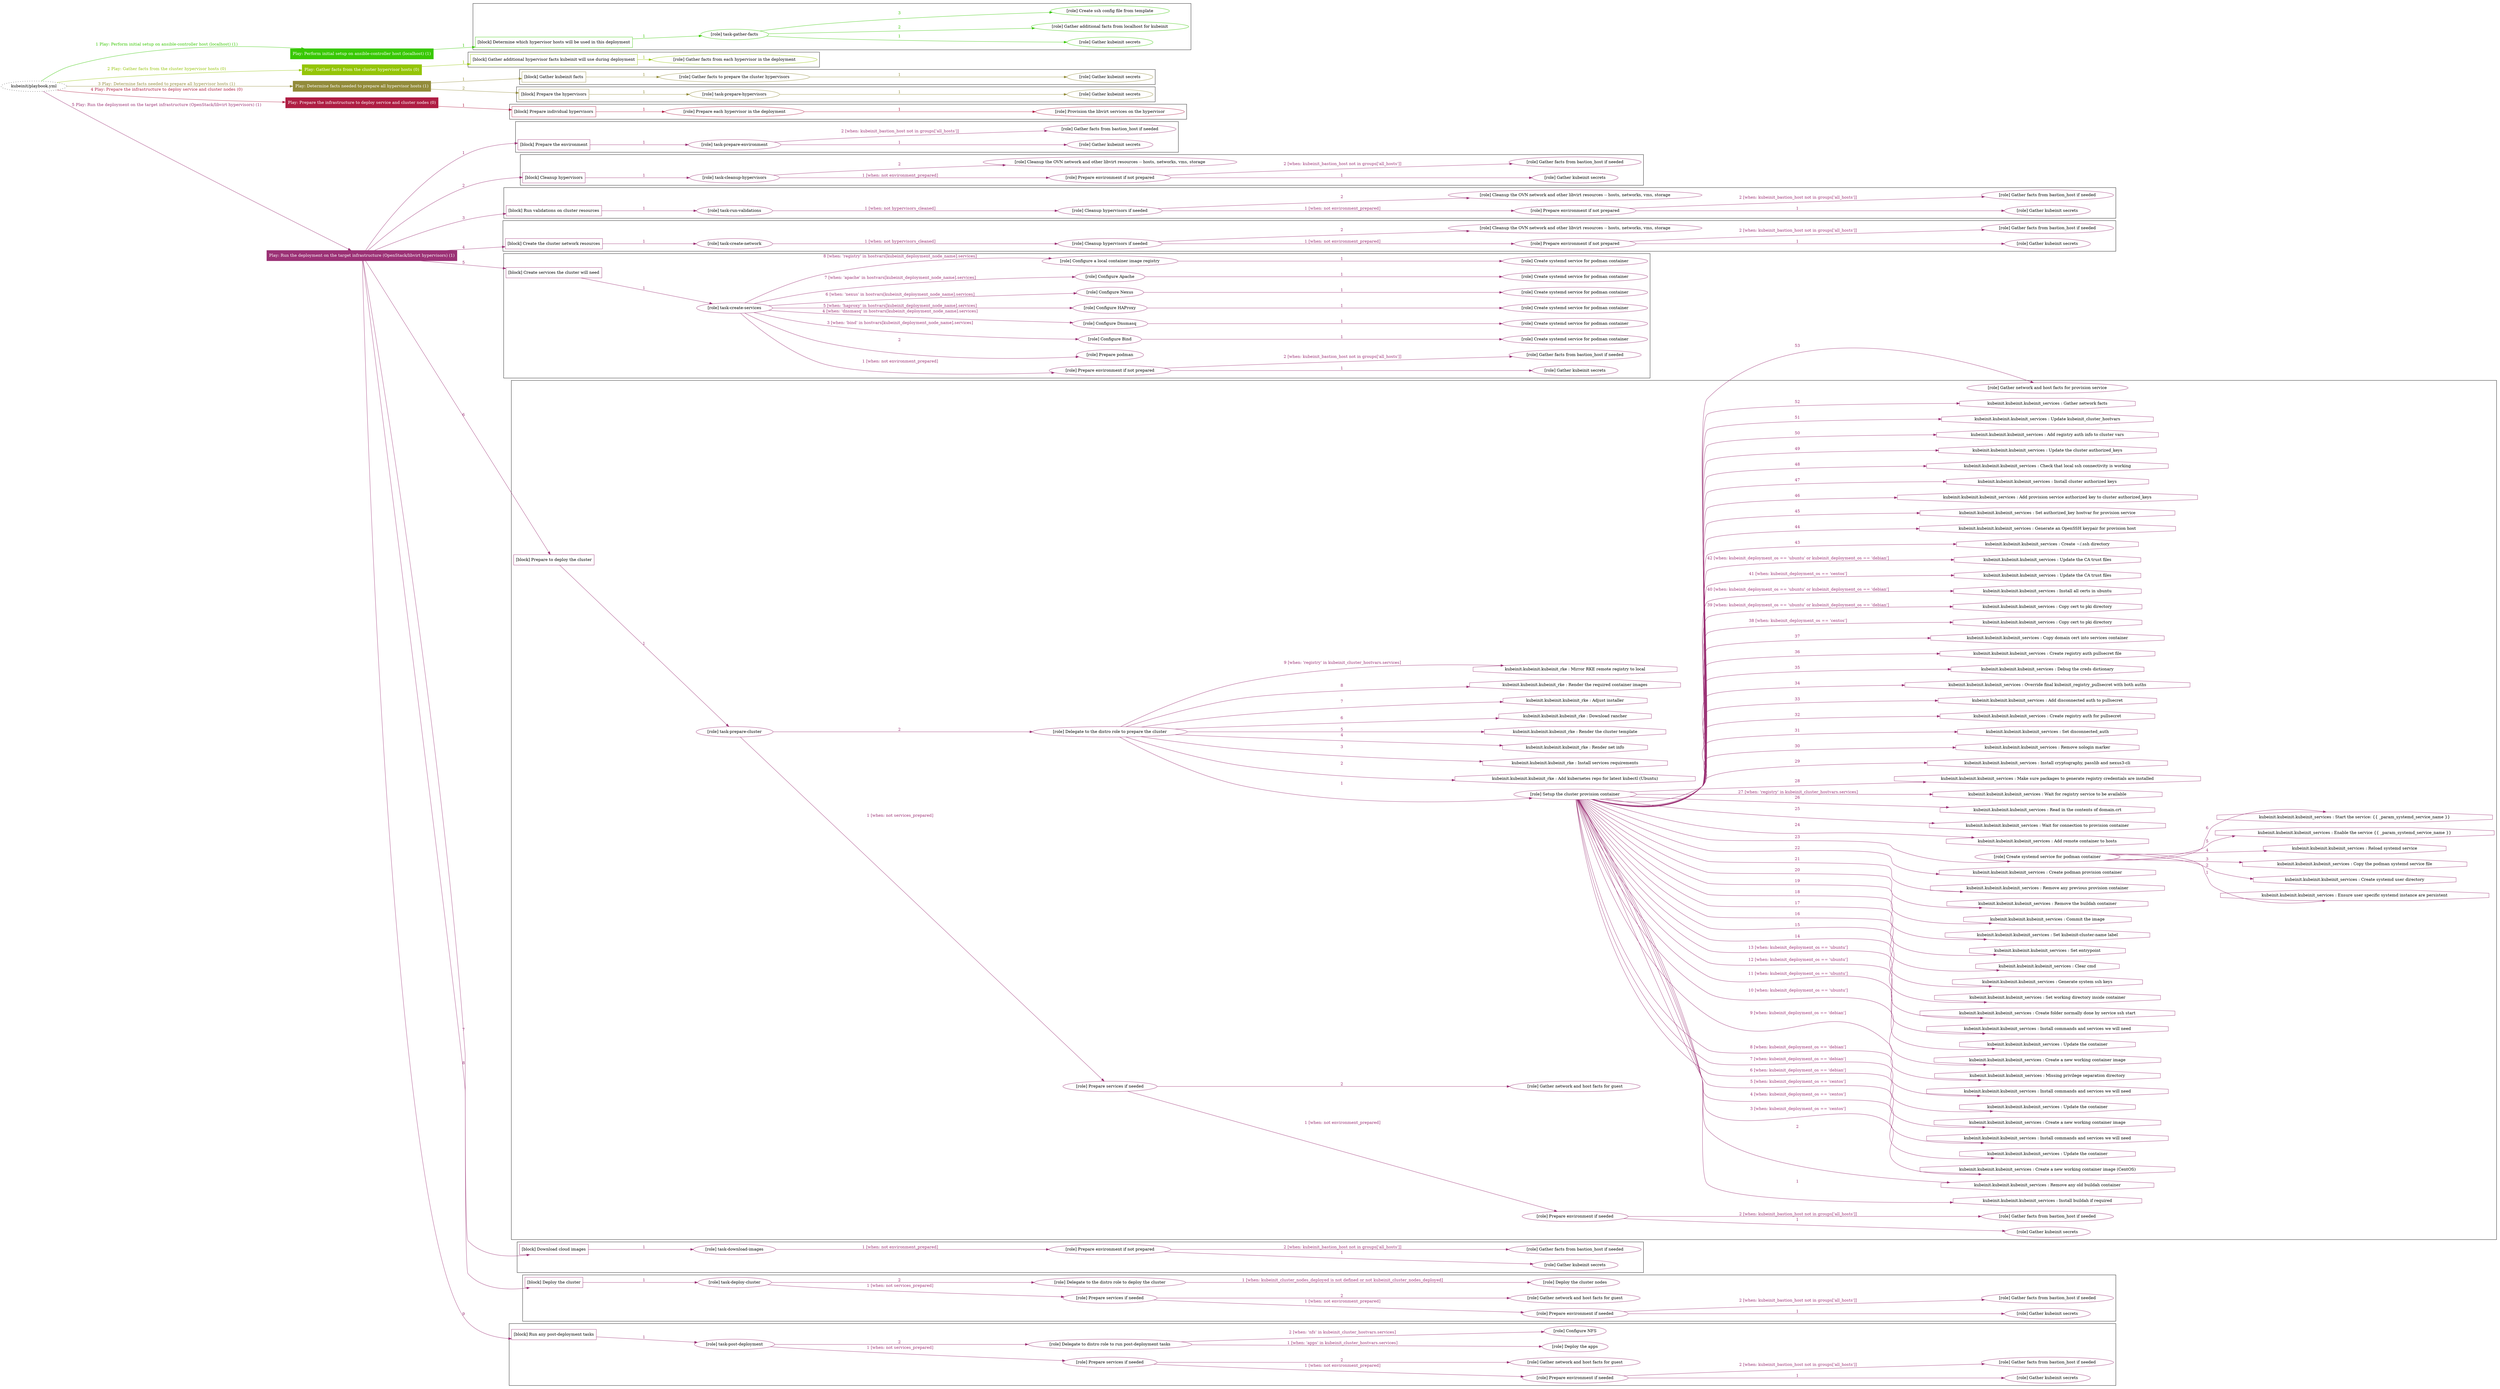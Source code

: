 digraph {
	graph [concentrate=true ordering=in rankdir=LR ratio=fill]
	edge [esep=5 sep=10]
	"kubeinit/playbook.yml" [URL="/home/runner/work/kubeinit/kubeinit/kubeinit/playbook.yml" id=playbook_83d1c17c style=dotted]
	"kubeinit/playbook.yml" -> play_736da6f9 [label="1 Play: Perform initial setup on ansible-controller host (localhost) (1)" color="#38c804" fontcolor="#38c804" id=edge_play_736da6f9 labeltooltip="1 Play: Perform initial setup on ansible-controller host (localhost) (1)" tooltip="1 Play: Perform initial setup on ansible-controller host (localhost) (1)"]
	subgraph "Play: Perform initial setup on ansible-controller host (localhost) (1)" {
		play_736da6f9 [label="Play: Perform initial setup on ansible-controller host (localhost) (1)" URL="/home/runner/work/kubeinit/kubeinit/kubeinit/playbook.yml" color="#38c804" fontcolor="#ffffff" id=play_736da6f9 shape=box style=filled tooltip=localhost]
		play_736da6f9 -> block_abe9abdf [label=1 color="#38c804" fontcolor="#38c804" id=edge_block_abe9abdf labeltooltip=1 tooltip=1]
		subgraph cluster_block_abe9abdf {
			block_abe9abdf [label="[block] Determine which hypervisor hosts will be used in this deployment" URL="/home/runner/work/kubeinit/kubeinit/kubeinit/playbook.yml" color="#38c804" id=block_abe9abdf labeltooltip="Determine which hypervisor hosts will be used in this deployment" shape=box tooltip="Determine which hypervisor hosts will be used in this deployment"]
			block_abe9abdf -> role_8e1c0cec [label="1 " color="#38c804" fontcolor="#38c804" id=edge_role_8e1c0cec labeltooltip="1 " tooltip="1 "]
			subgraph "task-gather-facts" {
				role_8e1c0cec [label="[role] task-gather-facts" URL="/home/runner/work/kubeinit/kubeinit/kubeinit/playbook.yml" color="#38c804" id=role_8e1c0cec tooltip="task-gather-facts"]
				role_8e1c0cec -> role_855dba4e [label="1 " color="#38c804" fontcolor="#38c804" id=edge_role_855dba4e labeltooltip="1 " tooltip="1 "]
				subgraph "Gather kubeinit secrets" {
					role_855dba4e [label="[role] Gather kubeinit secrets" URL="/home/runner/.ansible/collections/ansible_collections/kubeinit/kubeinit/roles/kubeinit_prepare/tasks/build_hypervisors_group.yml" color="#38c804" id=role_855dba4e tooltip="Gather kubeinit secrets"]
				}
				role_8e1c0cec -> role_d623c535 [label="2 " color="#38c804" fontcolor="#38c804" id=edge_role_d623c535 labeltooltip="2 " tooltip="2 "]
				subgraph "Gather additional facts from localhost for kubeinit" {
					role_d623c535 [label="[role] Gather additional facts from localhost for kubeinit" URL="/home/runner/.ansible/collections/ansible_collections/kubeinit/kubeinit/roles/kubeinit_prepare/tasks/build_hypervisors_group.yml" color="#38c804" id=role_d623c535 tooltip="Gather additional facts from localhost for kubeinit"]
				}
				role_8e1c0cec -> role_0954c681 [label="3 " color="#38c804" fontcolor="#38c804" id=edge_role_0954c681 labeltooltip="3 " tooltip="3 "]
				subgraph "Create ssh config file from template" {
					role_0954c681 [label="[role] Create ssh config file from template" URL="/home/runner/.ansible/collections/ansible_collections/kubeinit/kubeinit/roles/kubeinit_prepare/tasks/build_hypervisors_group.yml" color="#38c804" id=role_0954c681 tooltip="Create ssh config file from template"]
				}
			}
		}
	}
	"kubeinit/playbook.yml" -> play_0e07215f [label="2 Play: Gather facts from the cluster hypervisor hosts (0)" color="#94c507" fontcolor="#94c507" id=edge_play_0e07215f labeltooltip="2 Play: Gather facts from the cluster hypervisor hosts (0)" tooltip="2 Play: Gather facts from the cluster hypervisor hosts (0)"]
	subgraph "Play: Gather facts from the cluster hypervisor hosts (0)" {
		play_0e07215f [label="Play: Gather facts from the cluster hypervisor hosts (0)" URL="/home/runner/work/kubeinit/kubeinit/kubeinit/playbook.yml" color="#94c507" fontcolor="#ffffff" id=play_0e07215f shape=box style=filled tooltip="Play: Gather facts from the cluster hypervisor hosts (0)"]
		play_0e07215f -> block_eaba82ac [label=1 color="#94c507" fontcolor="#94c507" id=edge_block_eaba82ac labeltooltip=1 tooltip=1]
		subgraph cluster_block_eaba82ac {
			block_eaba82ac [label="[block] Gather additional hypervisor facts kubeinit will use during deployment" URL="/home/runner/work/kubeinit/kubeinit/kubeinit/playbook.yml" color="#94c507" id=block_eaba82ac labeltooltip="Gather additional hypervisor facts kubeinit will use during deployment" shape=box tooltip="Gather additional hypervisor facts kubeinit will use during deployment"]
			block_eaba82ac -> role_87dacb0a [label="1 " color="#94c507" fontcolor="#94c507" id=edge_role_87dacb0a labeltooltip="1 " tooltip="1 "]
			subgraph "Gather facts from each hypervisor in the deployment" {
				role_87dacb0a [label="[role] Gather facts from each hypervisor in the deployment" URL="/home/runner/work/kubeinit/kubeinit/kubeinit/playbook.yml" color="#94c507" id=role_87dacb0a tooltip="Gather facts from each hypervisor in the deployment"]
			}
		}
	}
	"kubeinit/playbook.yml" -> play_43835582 [label="3 Play: Determine facts needed to prepare all hypervisor hosts (1)" color="#928b3a" fontcolor="#928b3a" id=edge_play_43835582 labeltooltip="3 Play: Determine facts needed to prepare all hypervisor hosts (1)" tooltip="3 Play: Determine facts needed to prepare all hypervisor hosts (1)"]
	subgraph "Play: Determine facts needed to prepare all hypervisor hosts (1)" {
		play_43835582 [label="Play: Determine facts needed to prepare all hypervisor hosts (1)" URL="/home/runner/work/kubeinit/kubeinit/kubeinit/playbook.yml" color="#928b3a" fontcolor="#ffffff" id=play_43835582 shape=box style=filled tooltip=localhost]
		play_43835582 -> block_1a78cdce [label=1 color="#928b3a" fontcolor="#928b3a" id=edge_block_1a78cdce labeltooltip=1 tooltip=1]
		subgraph cluster_block_1a78cdce {
			block_1a78cdce [label="[block] Gather kubeinit facts" URL="/home/runner/work/kubeinit/kubeinit/kubeinit/playbook.yml" color="#928b3a" id=block_1a78cdce labeltooltip="Gather kubeinit facts" shape=box tooltip="Gather kubeinit facts"]
			block_1a78cdce -> role_4c4488c3 [label="1 " color="#928b3a" fontcolor="#928b3a" id=edge_role_4c4488c3 labeltooltip="1 " tooltip="1 "]
			subgraph "Gather facts to prepare the cluster hypervisors" {
				role_4c4488c3 [label="[role] Gather facts to prepare the cluster hypervisors" URL="/home/runner/work/kubeinit/kubeinit/kubeinit/playbook.yml" color="#928b3a" id=role_4c4488c3 tooltip="Gather facts to prepare the cluster hypervisors"]
				role_4c4488c3 -> role_7c42ada2 [label="1 " color="#928b3a" fontcolor="#928b3a" id=edge_role_7c42ada2 labeltooltip="1 " tooltip="1 "]
				subgraph "Gather kubeinit secrets" {
					role_7c42ada2 [label="[role] Gather kubeinit secrets" URL="/home/runner/.ansible/collections/ansible_collections/kubeinit/kubeinit/roles/kubeinit_prepare/tasks/gather_kubeinit_facts.yml" color="#928b3a" id=role_7c42ada2 tooltip="Gather kubeinit secrets"]
				}
			}
		}
		play_43835582 -> block_ef7862ab [label=2 color="#928b3a" fontcolor="#928b3a" id=edge_block_ef7862ab labeltooltip=2 tooltip=2]
		subgraph cluster_block_ef7862ab {
			block_ef7862ab [label="[block] Prepare the hypervisors" URL="/home/runner/work/kubeinit/kubeinit/kubeinit/playbook.yml" color="#928b3a" id=block_ef7862ab labeltooltip="Prepare the hypervisors" shape=box tooltip="Prepare the hypervisors"]
			block_ef7862ab -> role_1e6c8082 [label="1 " color="#928b3a" fontcolor="#928b3a" id=edge_role_1e6c8082 labeltooltip="1 " tooltip="1 "]
			subgraph "task-prepare-hypervisors" {
				role_1e6c8082 [label="[role] task-prepare-hypervisors" URL="/home/runner/work/kubeinit/kubeinit/kubeinit/playbook.yml" color="#928b3a" id=role_1e6c8082 tooltip="task-prepare-hypervisors"]
				role_1e6c8082 -> role_e2286767 [label="1 " color="#928b3a" fontcolor="#928b3a" id=edge_role_e2286767 labeltooltip="1 " tooltip="1 "]
				subgraph "Gather kubeinit secrets" {
					role_e2286767 [label="[role] Gather kubeinit secrets" URL="/home/runner/.ansible/collections/ansible_collections/kubeinit/kubeinit/roles/kubeinit_prepare/tasks/gather_kubeinit_facts.yml" color="#928b3a" id=role_e2286767 tooltip="Gather kubeinit secrets"]
				}
			}
		}
	}
	"kubeinit/playbook.yml" -> play_aa3df4ed [label="4 Play: Prepare the infrastructure to deploy service and cluster nodes (0)" color="#af1d43" fontcolor="#af1d43" id=edge_play_aa3df4ed labeltooltip="4 Play: Prepare the infrastructure to deploy service and cluster nodes (0)" tooltip="4 Play: Prepare the infrastructure to deploy service and cluster nodes (0)"]
	subgraph "Play: Prepare the infrastructure to deploy service and cluster nodes (0)" {
		play_aa3df4ed [label="Play: Prepare the infrastructure to deploy service and cluster nodes (0)" URL="/home/runner/work/kubeinit/kubeinit/kubeinit/playbook.yml" color="#af1d43" fontcolor="#ffffff" id=play_aa3df4ed shape=box style=filled tooltip="Play: Prepare the infrastructure to deploy service and cluster nodes (0)"]
		play_aa3df4ed -> block_9663a7ad [label=1 color="#af1d43" fontcolor="#af1d43" id=edge_block_9663a7ad labeltooltip=1 tooltip=1]
		subgraph cluster_block_9663a7ad {
			block_9663a7ad [label="[block] Prepare individual hypervisors" URL="/home/runner/work/kubeinit/kubeinit/kubeinit/playbook.yml" color="#af1d43" id=block_9663a7ad labeltooltip="Prepare individual hypervisors" shape=box tooltip="Prepare individual hypervisors"]
			block_9663a7ad -> role_d75226bb [label="1 " color="#af1d43" fontcolor="#af1d43" id=edge_role_d75226bb labeltooltip="1 " tooltip="1 "]
			subgraph "Prepare each hypervisor in the deployment" {
				role_d75226bb [label="[role] Prepare each hypervisor in the deployment" URL="/home/runner/work/kubeinit/kubeinit/kubeinit/playbook.yml" color="#af1d43" id=role_d75226bb tooltip="Prepare each hypervisor in the deployment"]
				role_d75226bb -> role_b3dba37b [label="1 " color="#af1d43" fontcolor="#af1d43" id=edge_role_b3dba37b labeltooltip="1 " tooltip="1 "]
				subgraph "Provision the libvirt services on the hypervisor" {
					role_b3dba37b [label="[role] Provision the libvirt services on the hypervisor" URL="/home/runner/.ansible/collections/ansible_collections/kubeinit/kubeinit/roles/kubeinit_prepare/tasks/prepare_hypervisor.yml" color="#af1d43" id=role_b3dba37b tooltip="Provision the libvirt services on the hypervisor"]
				}
			}
		}
	}
	"kubeinit/playbook.yml" -> play_9e831ceb [label="5 Play: Run the deployment on the target infrastructure (OpenStack/libvirt hypervisors) (1)" color="#9b3175" fontcolor="#9b3175" id=edge_play_9e831ceb labeltooltip="5 Play: Run the deployment on the target infrastructure (OpenStack/libvirt hypervisors) (1)" tooltip="5 Play: Run the deployment on the target infrastructure (OpenStack/libvirt hypervisors) (1)"]
	subgraph "Play: Run the deployment on the target infrastructure (OpenStack/libvirt hypervisors) (1)" {
		play_9e831ceb [label="Play: Run the deployment on the target infrastructure (OpenStack/libvirt hypervisors) (1)" URL="/home/runner/work/kubeinit/kubeinit/kubeinit/playbook.yml" color="#9b3175" fontcolor="#ffffff" id=play_9e831ceb shape=box style=filled tooltip=localhost]
		play_9e831ceb -> block_1add599e [label=1 color="#9b3175" fontcolor="#9b3175" id=edge_block_1add599e labeltooltip=1 tooltip=1]
		subgraph cluster_block_1add599e {
			block_1add599e [label="[block] Prepare the environment" URL="/home/runner/work/kubeinit/kubeinit/kubeinit/playbook.yml" color="#9b3175" id=block_1add599e labeltooltip="Prepare the environment" shape=box tooltip="Prepare the environment"]
			block_1add599e -> role_a32d3a8c [label="1 " color="#9b3175" fontcolor="#9b3175" id=edge_role_a32d3a8c labeltooltip="1 " tooltip="1 "]
			subgraph "task-prepare-environment" {
				role_a32d3a8c [label="[role] task-prepare-environment" URL="/home/runner/work/kubeinit/kubeinit/kubeinit/playbook.yml" color="#9b3175" id=role_a32d3a8c tooltip="task-prepare-environment"]
				role_a32d3a8c -> role_a6f1bc58 [label="1 " color="#9b3175" fontcolor="#9b3175" id=edge_role_a6f1bc58 labeltooltip="1 " tooltip="1 "]
				subgraph "Gather kubeinit secrets" {
					role_a6f1bc58 [label="[role] Gather kubeinit secrets" URL="/home/runner/.ansible/collections/ansible_collections/kubeinit/kubeinit/roles/kubeinit_prepare/tasks/gather_kubeinit_facts.yml" color="#9b3175" id=role_a6f1bc58 tooltip="Gather kubeinit secrets"]
				}
				role_a32d3a8c -> role_06e6964d [label="2 [when: kubeinit_bastion_host not in groups['all_hosts']]" color="#9b3175" fontcolor="#9b3175" id=edge_role_06e6964d labeltooltip="2 [when: kubeinit_bastion_host not in groups['all_hosts']]" tooltip="2 [when: kubeinit_bastion_host not in groups['all_hosts']]"]
				subgraph "Gather facts from bastion_host if needed" {
					role_06e6964d [label="[role] Gather facts from bastion_host if needed" URL="/home/runner/.ansible/collections/ansible_collections/kubeinit/kubeinit/roles/kubeinit_prepare/tasks/main.yml" color="#9b3175" id=role_06e6964d tooltip="Gather facts from bastion_host if needed"]
				}
			}
		}
		play_9e831ceb -> block_a4c9b975 [label=2 color="#9b3175" fontcolor="#9b3175" id=edge_block_a4c9b975 labeltooltip=2 tooltip=2]
		subgraph cluster_block_a4c9b975 {
			block_a4c9b975 [label="[block] Cleanup hypervisors" URL="/home/runner/work/kubeinit/kubeinit/kubeinit/playbook.yml" color="#9b3175" id=block_a4c9b975 labeltooltip="Cleanup hypervisors" shape=box tooltip="Cleanup hypervisors"]
			block_a4c9b975 -> role_ea663c4f [label="1 " color="#9b3175" fontcolor="#9b3175" id=edge_role_ea663c4f labeltooltip="1 " tooltip="1 "]
			subgraph "task-cleanup-hypervisors" {
				role_ea663c4f [label="[role] task-cleanup-hypervisors" URL="/home/runner/work/kubeinit/kubeinit/kubeinit/playbook.yml" color="#9b3175" id=role_ea663c4f tooltip="task-cleanup-hypervisors"]
				role_ea663c4f -> role_bf16650f [label="1 [when: not environment_prepared]" color="#9b3175" fontcolor="#9b3175" id=edge_role_bf16650f labeltooltip="1 [when: not environment_prepared]" tooltip="1 [when: not environment_prepared]"]
				subgraph "Prepare environment if not prepared" {
					role_bf16650f [label="[role] Prepare environment if not prepared" URL="/home/runner/.ansible/collections/ansible_collections/kubeinit/kubeinit/roles/kubeinit_libvirt/tasks/cleanup_hypervisors.yml" color="#9b3175" id=role_bf16650f tooltip="Prepare environment if not prepared"]
					role_bf16650f -> role_3e261202 [label="1 " color="#9b3175" fontcolor="#9b3175" id=edge_role_3e261202 labeltooltip="1 " tooltip="1 "]
					subgraph "Gather kubeinit secrets" {
						role_3e261202 [label="[role] Gather kubeinit secrets" URL="/home/runner/.ansible/collections/ansible_collections/kubeinit/kubeinit/roles/kubeinit_prepare/tasks/gather_kubeinit_facts.yml" color="#9b3175" id=role_3e261202 tooltip="Gather kubeinit secrets"]
					}
					role_bf16650f -> role_54eb5375 [label="2 [when: kubeinit_bastion_host not in groups['all_hosts']]" color="#9b3175" fontcolor="#9b3175" id=edge_role_54eb5375 labeltooltip="2 [when: kubeinit_bastion_host not in groups['all_hosts']]" tooltip="2 [when: kubeinit_bastion_host not in groups['all_hosts']]"]
					subgraph "Gather facts from bastion_host if needed" {
						role_54eb5375 [label="[role] Gather facts from bastion_host if needed" URL="/home/runner/.ansible/collections/ansible_collections/kubeinit/kubeinit/roles/kubeinit_prepare/tasks/main.yml" color="#9b3175" id=role_54eb5375 tooltip="Gather facts from bastion_host if needed"]
					}
				}
				role_ea663c4f -> role_59a079d4 [label="2 " color="#9b3175" fontcolor="#9b3175" id=edge_role_59a079d4 labeltooltip="2 " tooltip="2 "]
				subgraph "Cleanup the OVN network and other libvirt resources -- hosts, networks, vms, storage" {
					role_59a079d4 [label="[role] Cleanup the OVN network and other libvirt resources -- hosts, networks, vms, storage" URL="/home/runner/.ansible/collections/ansible_collections/kubeinit/kubeinit/roles/kubeinit_libvirt/tasks/cleanup_hypervisors.yml" color="#9b3175" id=role_59a079d4 tooltip="Cleanup the OVN network and other libvirt resources -- hosts, networks, vms, storage"]
				}
			}
		}
		play_9e831ceb -> block_155566a1 [label=3 color="#9b3175" fontcolor="#9b3175" id=edge_block_155566a1 labeltooltip=3 tooltip=3]
		subgraph cluster_block_155566a1 {
			block_155566a1 [label="[block] Run validations on cluster resources" URL="/home/runner/work/kubeinit/kubeinit/kubeinit/playbook.yml" color="#9b3175" id=block_155566a1 labeltooltip="Run validations on cluster resources" shape=box tooltip="Run validations on cluster resources"]
			block_155566a1 -> role_e91aa0ba [label="1 " color="#9b3175" fontcolor="#9b3175" id=edge_role_e91aa0ba labeltooltip="1 " tooltip="1 "]
			subgraph "task-run-validations" {
				role_e91aa0ba [label="[role] task-run-validations" URL="/home/runner/work/kubeinit/kubeinit/kubeinit/playbook.yml" color="#9b3175" id=role_e91aa0ba tooltip="task-run-validations"]
				role_e91aa0ba -> role_cd4b9ba1 [label="1 [when: not hypervisors_cleaned]" color="#9b3175" fontcolor="#9b3175" id=edge_role_cd4b9ba1 labeltooltip="1 [when: not hypervisors_cleaned]" tooltip="1 [when: not hypervisors_cleaned]"]
				subgraph "Cleanup hypervisors if needed" {
					role_cd4b9ba1 [label="[role] Cleanup hypervisors if needed" URL="/home/runner/.ansible/collections/ansible_collections/kubeinit/kubeinit/roles/kubeinit_validations/tasks/main.yml" color="#9b3175" id=role_cd4b9ba1 tooltip="Cleanup hypervisors if needed"]
					role_cd4b9ba1 -> role_cfac4d75 [label="1 [when: not environment_prepared]" color="#9b3175" fontcolor="#9b3175" id=edge_role_cfac4d75 labeltooltip="1 [when: not environment_prepared]" tooltip="1 [when: not environment_prepared]"]
					subgraph "Prepare environment if not prepared" {
						role_cfac4d75 [label="[role] Prepare environment if not prepared" URL="/home/runner/.ansible/collections/ansible_collections/kubeinit/kubeinit/roles/kubeinit_libvirt/tasks/cleanup_hypervisors.yml" color="#9b3175" id=role_cfac4d75 tooltip="Prepare environment if not prepared"]
						role_cfac4d75 -> role_c957aee2 [label="1 " color="#9b3175" fontcolor="#9b3175" id=edge_role_c957aee2 labeltooltip="1 " tooltip="1 "]
						subgraph "Gather kubeinit secrets" {
							role_c957aee2 [label="[role] Gather kubeinit secrets" URL="/home/runner/.ansible/collections/ansible_collections/kubeinit/kubeinit/roles/kubeinit_prepare/tasks/gather_kubeinit_facts.yml" color="#9b3175" id=role_c957aee2 tooltip="Gather kubeinit secrets"]
						}
						role_cfac4d75 -> role_4a316b0b [label="2 [when: kubeinit_bastion_host not in groups['all_hosts']]" color="#9b3175" fontcolor="#9b3175" id=edge_role_4a316b0b labeltooltip="2 [when: kubeinit_bastion_host not in groups['all_hosts']]" tooltip="2 [when: kubeinit_bastion_host not in groups['all_hosts']]"]
						subgraph "Gather facts from bastion_host if needed" {
							role_4a316b0b [label="[role] Gather facts from bastion_host if needed" URL="/home/runner/.ansible/collections/ansible_collections/kubeinit/kubeinit/roles/kubeinit_prepare/tasks/main.yml" color="#9b3175" id=role_4a316b0b tooltip="Gather facts from bastion_host if needed"]
						}
					}
					role_cd4b9ba1 -> role_394e87dd [label="2 " color="#9b3175" fontcolor="#9b3175" id=edge_role_394e87dd labeltooltip="2 " tooltip="2 "]
					subgraph "Cleanup the OVN network and other libvirt resources -- hosts, networks, vms, storage" {
						role_394e87dd [label="[role] Cleanup the OVN network and other libvirt resources -- hosts, networks, vms, storage" URL="/home/runner/.ansible/collections/ansible_collections/kubeinit/kubeinit/roles/kubeinit_libvirt/tasks/cleanup_hypervisors.yml" color="#9b3175" id=role_394e87dd tooltip="Cleanup the OVN network and other libvirt resources -- hosts, networks, vms, storage"]
					}
				}
			}
		}
		play_9e831ceb -> block_b7aab7e1 [label=4 color="#9b3175" fontcolor="#9b3175" id=edge_block_b7aab7e1 labeltooltip=4 tooltip=4]
		subgraph cluster_block_b7aab7e1 {
			block_b7aab7e1 [label="[block] Create the cluster network resources" URL="/home/runner/work/kubeinit/kubeinit/kubeinit/playbook.yml" color="#9b3175" id=block_b7aab7e1 labeltooltip="Create the cluster network resources" shape=box tooltip="Create the cluster network resources"]
			block_b7aab7e1 -> role_46dc202e [label="1 " color="#9b3175" fontcolor="#9b3175" id=edge_role_46dc202e labeltooltip="1 " tooltip="1 "]
			subgraph "task-create-network" {
				role_46dc202e [label="[role] task-create-network" URL="/home/runner/work/kubeinit/kubeinit/kubeinit/playbook.yml" color="#9b3175" id=role_46dc202e tooltip="task-create-network"]
				role_46dc202e -> role_9750c568 [label="1 [when: not hypervisors_cleaned]" color="#9b3175" fontcolor="#9b3175" id=edge_role_9750c568 labeltooltip="1 [when: not hypervisors_cleaned]" tooltip="1 [when: not hypervisors_cleaned]"]
				subgraph "Cleanup hypervisors if needed" {
					role_9750c568 [label="[role] Cleanup hypervisors if needed" URL="/home/runner/.ansible/collections/ansible_collections/kubeinit/kubeinit/roles/kubeinit_libvirt/tasks/create_network.yml" color="#9b3175" id=role_9750c568 tooltip="Cleanup hypervisors if needed"]
					role_9750c568 -> role_117d3d00 [label="1 [when: not environment_prepared]" color="#9b3175" fontcolor="#9b3175" id=edge_role_117d3d00 labeltooltip="1 [when: not environment_prepared]" tooltip="1 [when: not environment_prepared]"]
					subgraph "Prepare environment if not prepared" {
						role_117d3d00 [label="[role] Prepare environment if not prepared" URL="/home/runner/.ansible/collections/ansible_collections/kubeinit/kubeinit/roles/kubeinit_libvirt/tasks/cleanup_hypervisors.yml" color="#9b3175" id=role_117d3d00 tooltip="Prepare environment if not prepared"]
						role_117d3d00 -> role_1eb74d4c [label="1 " color="#9b3175" fontcolor="#9b3175" id=edge_role_1eb74d4c labeltooltip="1 " tooltip="1 "]
						subgraph "Gather kubeinit secrets" {
							role_1eb74d4c [label="[role] Gather kubeinit secrets" URL="/home/runner/.ansible/collections/ansible_collections/kubeinit/kubeinit/roles/kubeinit_prepare/tasks/gather_kubeinit_facts.yml" color="#9b3175" id=role_1eb74d4c tooltip="Gather kubeinit secrets"]
						}
						role_117d3d00 -> role_0e6dcb00 [label="2 [when: kubeinit_bastion_host not in groups['all_hosts']]" color="#9b3175" fontcolor="#9b3175" id=edge_role_0e6dcb00 labeltooltip="2 [when: kubeinit_bastion_host not in groups['all_hosts']]" tooltip="2 [when: kubeinit_bastion_host not in groups['all_hosts']]"]
						subgraph "Gather facts from bastion_host if needed" {
							role_0e6dcb00 [label="[role] Gather facts from bastion_host if needed" URL="/home/runner/.ansible/collections/ansible_collections/kubeinit/kubeinit/roles/kubeinit_prepare/tasks/main.yml" color="#9b3175" id=role_0e6dcb00 tooltip="Gather facts from bastion_host if needed"]
						}
					}
					role_9750c568 -> role_d28e6f52 [label="2 " color="#9b3175" fontcolor="#9b3175" id=edge_role_d28e6f52 labeltooltip="2 " tooltip="2 "]
					subgraph "Cleanup the OVN network and other libvirt resources -- hosts, networks, vms, storage" {
						role_d28e6f52 [label="[role] Cleanup the OVN network and other libvirt resources -- hosts, networks, vms, storage" URL="/home/runner/.ansible/collections/ansible_collections/kubeinit/kubeinit/roles/kubeinit_libvirt/tasks/cleanup_hypervisors.yml" color="#9b3175" id=role_d28e6f52 tooltip="Cleanup the OVN network and other libvirt resources -- hosts, networks, vms, storage"]
					}
				}
			}
		}
		play_9e831ceb -> block_67c284e6 [label=5 color="#9b3175" fontcolor="#9b3175" id=edge_block_67c284e6 labeltooltip=5 tooltip=5]
		subgraph cluster_block_67c284e6 {
			block_67c284e6 [label="[block] Create services the cluster will need" URL="/home/runner/work/kubeinit/kubeinit/kubeinit/playbook.yml" color="#9b3175" id=block_67c284e6 labeltooltip="Create services the cluster will need" shape=box tooltip="Create services the cluster will need"]
			block_67c284e6 -> role_91cb9c48 [label="1 " color="#9b3175" fontcolor="#9b3175" id=edge_role_91cb9c48 labeltooltip="1 " tooltip="1 "]
			subgraph "task-create-services" {
				role_91cb9c48 [label="[role] task-create-services" URL="/home/runner/work/kubeinit/kubeinit/kubeinit/playbook.yml" color="#9b3175" id=role_91cb9c48 tooltip="task-create-services"]
				role_91cb9c48 -> role_91177078 [label="1 [when: not environment_prepared]" color="#9b3175" fontcolor="#9b3175" id=edge_role_91177078 labeltooltip="1 [when: not environment_prepared]" tooltip="1 [when: not environment_prepared]"]
				subgraph "Prepare environment if not prepared" {
					role_91177078 [label="[role] Prepare environment if not prepared" URL="/home/runner/.ansible/collections/ansible_collections/kubeinit/kubeinit/roles/kubeinit_services/tasks/main.yml" color="#9b3175" id=role_91177078 tooltip="Prepare environment if not prepared"]
					role_91177078 -> role_a586fe1a [label="1 " color="#9b3175" fontcolor="#9b3175" id=edge_role_a586fe1a labeltooltip="1 " tooltip="1 "]
					subgraph "Gather kubeinit secrets" {
						role_a586fe1a [label="[role] Gather kubeinit secrets" URL="/home/runner/.ansible/collections/ansible_collections/kubeinit/kubeinit/roles/kubeinit_prepare/tasks/gather_kubeinit_facts.yml" color="#9b3175" id=role_a586fe1a tooltip="Gather kubeinit secrets"]
					}
					role_91177078 -> role_6d3a8361 [label="2 [when: kubeinit_bastion_host not in groups['all_hosts']]" color="#9b3175" fontcolor="#9b3175" id=edge_role_6d3a8361 labeltooltip="2 [when: kubeinit_bastion_host not in groups['all_hosts']]" tooltip="2 [when: kubeinit_bastion_host not in groups['all_hosts']]"]
					subgraph "Gather facts from bastion_host if needed" {
						role_6d3a8361 [label="[role] Gather facts from bastion_host if needed" URL="/home/runner/.ansible/collections/ansible_collections/kubeinit/kubeinit/roles/kubeinit_prepare/tasks/main.yml" color="#9b3175" id=role_6d3a8361 tooltip="Gather facts from bastion_host if needed"]
					}
				}
				role_91cb9c48 -> role_916723e9 [label="2 " color="#9b3175" fontcolor="#9b3175" id=edge_role_916723e9 labeltooltip="2 " tooltip="2 "]
				subgraph "Prepare podman" {
					role_916723e9 [label="[role] Prepare podman" URL="/home/runner/.ansible/collections/ansible_collections/kubeinit/kubeinit/roles/kubeinit_services/tasks/00_create_service_pod.yml" color="#9b3175" id=role_916723e9 tooltip="Prepare podman"]
				}
				role_91cb9c48 -> role_0707a26b [label="3 [when: 'bind' in hostvars[kubeinit_deployment_node_name].services]" color="#9b3175" fontcolor="#9b3175" id=edge_role_0707a26b labeltooltip="3 [when: 'bind' in hostvars[kubeinit_deployment_node_name].services]" tooltip="3 [when: 'bind' in hostvars[kubeinit_deployment_node_name].services]"]
				subgraph "Configure Bind" {
					role_0707a26b [label="[role] Configure Bind" URL="/home/runner/.ansible/collections/ansible_collections/kubeinit/kubeinit/roles/kubeinit_services/tasks/start_services_containers.yml" color="#9b3175" id=role_0707a26b tooltip="Configure Bind"]
					role_0707a26b -> role_d64c78f7 [label="1 " color="#9b3175" fontcolor="#9b3175" id=edge_role_d64c78f7 labeltooltip="1 " tooltip="1 "]
					subgraph "Create systemd service for podman container" {
						role_d64c78f7 [label="[role] Create systemd service for podman container" URL="/home/runner/.ansible/collections/ansible_collections/kubeinit/kubeinit/roles/kubeinit_bind/tasks/main.yml" color="#9b3175" id=role_d64c78f7 tooltip="Create systemd service for podman container"]
					}
				}
				role_91cb9c48 -> role_568e00d7 [label="4 [when: 'dnsmasq' in hostvars[kubeinit_deployment_node_name].services]" color="#9b3175" fontcolor="#9b3175" id=edge_role_568e00d7 labeltooltip="4 [when: 'dnsmasq' in hostvars[kubeinit_deployment_node_name].services]" tooltip="4 [when: 'dnsmasq' in hostvars[kubeinit_deployment_node_name].services]"]
				subgraph "Configure Dnsmasq" {
					role_568e00d7 [label="[role] Configure Dnsmasq" URL="/home/runner/.ansible/collections/ansible_collections/kubeinit/kubeinit/roles/kubeinit_services/tasks/start_services_containers.yml" color="#9b3175" id=role_568e00d7 tooltip="Configure Dnsmasq"]
					role_568e00d7 -> role_f2f036fc [label="1 " color="#9b3175" fontcolor="#9b3175" id=edge_role_f2f036fc labeltooltip="1 " tooltip="1 "]
					subgraph "Create systemd service for podman container" {
						role_f2f036fc [label="[role] Create systemd service for podman container" URL="/home/runner/.ansible/collections/ansible_collections/kubeinit/kubeinit/roles/kubeinit_dnsmasq/tasks/main.yml" color="#9b3175" id=role_f2f036fc tooltip="Create systemd service for podman container"]
					}
				}
				role_91cb9c48 -> role_7c60c8c3 [label="5 [when: 'haproxy' in hostvars[kubeinit_deployment_node_name].services]" color="#9b3175" fontcolor="#9b3175" id=edge_role_7c60c8c3 labeltooltip="5 [when: 'haproxy' in hostvars[kubeinit_deployment_node_name].services]" tooltip="5 [when: 'haproxy' in hostvars[kubeinit_deployment_node_name].services]"]
				subgraph "Configure HAProxy" {
					role_7c60c8c3 [label="[role] Configure HAProxy" URL="/home/runner/.ansible/collections/ansible_collections/kubeinit/kubeinit/roles/kubeinit_services/tasks/start_services_containers.yml" color="#9b3175" id=role_7c60c8c3 tooltip="Configure HAProxy"]
					role_7c60c8c3 -> role_211631b8 [label="1 " color="#9b3175" fontcolor="#9b3175" id=edge_role_211631b8 labeltooltip="1 " tooltip="1 "]
					subgraph "Create systemd service for podman container" {
						role_211631b8 [label="[role] Create systemd service for podman container" URL="/home/runner/.ansible/collections/ansible_collections/kubeinit/kubeinit/roles/kubeinit_haproxy/tasks/main.yml" color="#9b3175" id=role_211631b8 tooltip="Create systemd service for podman container"]
					}
				}
				role_91cb9c48 -> role_fe93e240 [label="6 [when: 'nexus' in hostvars[kubeinit_deployment_node_name].services]" color="#9b3175" fontcolor="#9b3175" id=edge_role_fe93e240 labeltooltip="6 [when: 'nexus' in hostvars[kubeinit_deployment_node_name].services]" tooltip="6 [when: 'nexus' in hostvars[kubeinit_deployment_node_name].services]"]
				subgraph "Configure Nexus" {
					role_fe93e240 [label="[role] Configure Nexus" URL="/home/runner/.ansible/collections/ansible_collections/kubeinit/kubeinit/roles/kubeinit_services/tasks/start_services_containers.yml" color="#9b3175" id=role_fe93e240 tooltip="Configure Nexus"]
					role_fe93e240 -> role_378a8324 [label="1 " color="#9b3175" fontcolor="#9b3175" id=edge_role_378a8324 labeltooltip="1 " tooltip="1 "]
					subgraph "Create systemd service for podman container" {
						role_378a8324 [label="[role] Create systemd service for podman container" URL="/home/runner/.ansible/collections/ansible_collections/kubeinit/kubeinit/roles/kubeinit_nexus/tasks/main.yml" color="#9b3175" id=role_378a8324 tooltip="Create systemd service for podman container"]
					}
				}
				role_91cb9c48 -> role_d4d33219 [label="7 [when: 'apache' in hostvars[kubeinit_deployment_node_name].services]" color="#9b3175" fontcolor="#9b3175" id=edge_role_d4d33219 labeltooltip="7 [when: 'apache' in hostvars[kubeinit_deployment_node_name].services]" tooltip="7 [when: 'apache' in hostvars[kubeinit_deployment_node_name].services]"]
				subgraph "Configure Apache" {
					role_d4d33219 [label="[role] Configure Apache" URL="/home/runner/.ansible/collections/ansible_collections/kubeinit/kubeinit/roles/kubeinit_services/tasks/start_services_containers.yml" color="#9b3175" id=role_d4d33219 tooltip="Configure Apache"]
					role_d4d33219 -> role_88490d02 [label="1 " color="#9b3175" fontcolor="#9b3175" id=edge_role_88490d02 labeltooltip="1 " tooltip="1 "]
					subgraph "Create systemd service for podman container" {
						role_88490d02 [label="[role] Create systemd service for podman container" URL="/home/runner/.ansible/collections/ansible_collections/kubeinit/kubeinit/roles/kubeinit_apache/tasks/main.yml" color="#9b3175" id=role_88490d02 tooltip="Create systemd service for podman container"]
					}
				}
				role_91cb9c48 -> role_0ae76caf [label="8 [when: 'registry' in hostvars[kubeinit_deployment_node_name].services]" color="#9b3175" fontcolor="#9b3175" id=edge_role_0ae76caf labeltooltip="8 [when: 'registry' in hostvars[kubeinit_deployment_node_name].services]" tooltip="8 [when: 'registry' in hostvars[kubeinit_deployment_node_name].services]"]
				subgraph "Configure a local container image registry" {
					role_0ae76caf [label="[role] Configure a local container image registry" URL="/home/runner/.ansible/collections/ansible_collections/kubeinit/kubeinit/roles/kubeinit_services/tasks/start_services_containers.yml" color="#9b3175" id=role_0ae76caf tooltip="Configure a local container image registry"]
					role_0ae76caf -> role_eef243de [label="1 " color="#9b3175" fontcolor="#9b3175" id=edge_role_eef243de labeltooltip="1 " tooltip="1 "]
					subgraph "Create systemd service for podman container" {
						role_eef243de [label="[role] Create systemd service for podman container" URL="/home/runner/.ansible/collections/ansible_collections/kubeinit/kubeinit/roles/kubeinit_registry/tasks/main.yml" color="#9b3175" id=role_eef243de tooltip="Create systemd service for podman container"]
					}
				}
			}
		}
		play_9e831ceb -> block_00e820a6 [label=6 color="#9b3175" fontcolor="#9b3175" id=edge_block_00e820a6 labeltooltip=6 tooltip=6]
		subgraph cluster_block_00e820a6 {
			block_00e820a6 [label="[block] Prepare to deploy the cluster" URL="/home/runner/work/kubeinit/kubeinit/kubeinit/playbook.yml" color="#9b3175" id=block_00e820a6 labeltooltip="Prepare to deploy the cluster" shape=box tooltip="Prepare to deploy the cluster"]
			block_00e820a6 -> role_969cea3b [label="1 " color="#9b3175" fontcolor="#9b3175" id=edge_role_969cea3b labeltooltip="1 " tooltip="1 "]
			subgraph "task-prepare-cluster" {
				role_969cea3b [label="[role] task-prepare-cluster" URL="/home/runner/work/kubeinit/kubeinit/kubeinit/playbook.yml" color="#9b3175" id=role_969cea3b tooltip="task-prepare-cluster"]
				role_969cea3b -> role_4bca6f69 [label="1 [when: not services_prepared]" color="#9b3175" fontcolor="#9b3175" id=edge_role_4bca6f69 labeltooltip="1 [when: not services_prepared]" tooltip="1 [when: not services_prepared]"]
				subgraph "Prepare services if needed" {
					role_4bca6f69 [label="[role] Prepare services if needed" URL="/home/runner/.ansible/collections/ansible_collections/kubeinit/kubeinit/roles/kubeinit_prepare/tasks/prepare_cluster.yml" color="#9b3175" id=role_4bca6f69 tooltip="Prepare services if needed"]
					role_4bca6f69 -> role_3ead3b02 [label="1 [when: not environment_prepared]" color="#9b3175" fontcolor="#9b3175" id=edge_role_3ead3b02 labeltooltip="1 [when: not environment_prepared]" tooltip="1 [when: not environment_prepared]"]
					subgraph "Prepare environment if needed" {
						role_3ead3b02 [label="[role] Prepare environment if needed" URL="/home/runner/.ansible/collections/ansible_collections/kubeinit/kubeinit/roles/kubeinit_services/tasks/prepare_services.yml" color="#9b3175" id=role_3ead3b02 tooltip="Prepare environment if needed"]
						role_3ead3b02 -> role_d821d455 [label="1 " color="#9b3175" fontcolor="#9b3175" id=edge_role_d821d455 labeltooltip="1 " tooltip="1 "]
						subgraph "Gather kubeinit secrets" {
							role_d821d455 [label="[role] Gather kubeinit secrets" URL="/home/runner/.ansible/collections/ansible_collections/kubeinit/kubeinit/roles/kubeinit_prepare/tasks/gather_kubeinit_facts.yml" color="#9b3175" id=role_d821d455 tooltip="Gather kubeinit secrets"]
						}
						role_3ead3b02 -> role_60ede2e6 [label="2 [when: kubeinit_bastion_host not in groups['all_hosts']]" color="#9b3175" fontcolor="#9b3175" id=edge_role_60ede2e6 labeltooltip="2 [when: kubeinit_bastion_host not in groups['all_hosts']]" tooltip="2 [when: kubeinit_bastion_host not in groups['all_hosts']]"]
						subgraph "Gather facts from bastion_host if needed" {
							role_60ede2e6 [label="[role] Gather facts from bastion_host if needed" URL="/home/runner/.ansible/collections/ansible_collections/kubeinit/kubeinit/roles/kubeinit_prepare/tasks/main.yml" color="#9b3175" id=role_60ede2e6 tooltip="Gather facts from bastion_host if needed"]
						}
					}
					role_4bca6f69 -> role_1db90942 [label="2 " color="#9b3175" fontcolor="#9b3175" id=edge_role_1db90942 labeltooltip="2 " tooltip="2 "]
					subgraph "Gather network and host facts for guest" {
						role_1db90942 [label="[role] Gather network and host facts for guest" URL="/home/runner/.ansible/collections/ansible_collections/kubeinit/kubeinit/roles/kubeinit_services/tasks/prepare_services.yml" color="#9b3175" id=role_1db90942 tooltip="Gather network and host facts for guest"]
					}
				}
				role_969cea3b -> role_76a43eb1 [label="2 " color="#9b3175" fontcolor="#9b3175" id=edge_role_76a43eb1 labeltooltip="2 " tooltip="2 "]
				subgraph "Delegate to the distro role to prepare the cluster" {
					role_76a43eb1 [label="[role] Delegate to the distro role to prepare the cluster" URL="/home/runner/.ansible/collections/ansible_collections/kubeinit/kubeinit/roles/kubeinit_prepare/tasks/prepare_cluster.yml" color="#9b3175" id=role_76a43eb1 tooltip="Delegate to the distro role to prepare the cluster"]
					role_76a43eb1 -> role_42540148 [label="1 " color="#9b3175" fontcolor="#9b3175" id=edge_role_42540148 labeltooltip="1 " tooltip="1 "]
					subgraph "Setup the cluster provision container" {
						role_42540148 [label="[role] Setup the cluster provision container" URL="/home/runner/.ansible/collections/ansible_collections/kubeinit/kubeinit/roles/kubeinit_rke/tasks/prepare_cluster.yml" color="#9b3175" id=role_42540148 tooltip="Setup the cluster provision container"]
						task_d8569bd0 [label="kubeinit.kubeinit.kubeinit_services : Install buildah if required" URL="/home/runner/.ansible/collections/ansible_collections/kubeinit/kubeinit/roles/kubeinit_services/tasks/create_provision_container.yml" color="#9b3175" id=task_d8569bd0 shape=octagon tooltip="kubeinit.kubeinit.kubeinit_services : Install buildah if required"]
						role_42540148 -> task_d8569bd0 [label="1 " color="#9b3175" fontcolor="#9b3175" id=edge_task_d8569bd0 labeltooltip="1 " tooltip="1 "]
						task_61166979 [label="kubeinit.kubeinit.kubeinit_services : Remove any old buildah container" URL="/home/runner/.ansible/collections/ansible_collections/kubeinit/kubeinit/roles/kubeinit_services/tasks/create_provision_container.yml" color="#9b3175" id=task_61166979 shape=octagon tooltip="kubeinit.kubeinit.kubeinit_services : Remove any old buildah container"]
						role_42540148 -> task_61166979 [label="2 " color="#9b3175" fontcolor="#9b3175" id=edge_task_61166979 labeltooltip="2 " tooltip="2 "]
						task_17652760 [label="kubeinit.kubeinit.kubeinit_services : Create a new working container image (CentOS)" URL="/home/runner/.ansible/collections/ansible_collections/kubeinit/kubeinit/roles/kubeinit_services/tasks/create_provision_container.yml" color="#9b3175" id=task_17652760 shape=octagon tooltip="kubeinit.kubeinit.kubeinit_services : Create a new working container image (CentOS)"]
						role_42540148 -> task_17652760 [label="3 [when: kubeinit_deployment_os == 'centos']" color="#9b3175" fontcolor="#9b3175" id=edge_task_17652760 labeltooltip="3 [when: kubeinit_deployment_os == 'centos']" tooltip="3 [when: kubeinit_deployment_os == 'centos']"]
						task_c86db446 [label="kubeinit.kubeinit.kubeinit_services : Update the container" URL="/home/runner/.ansible/collections/ansible_collections/kubeinit/kubeinit/roles/kubeinit_services/tasks/create_provision_container.yml" color="#9b3175" id=task_c86db446 shape=octagon tooltip="kubeinit.kubeinit.kubeinit_services : Update the container"]
						role_42540148 -> task_c86db446 [label="4 [when: kubeinit_deployment_os == 'centos']" color="#9b3175" fontcolor="#9b3175" id=edge_task_c86db446 labeltooltip="4 [when: kubeinit_deployment_os == 'centos']" tooltip="4 [when: kubeinit_deployment_os == 'centos']"]
						task_b77e109f [label="kubeinit.kubeinit.kubeinit_services : Install commands and services we will need" URL="/home/runner/.ansible/collections/ansible_collections/kubeinit/kubeinit/roles/kubeinit_services/tasks/create_provision_container.yml" color="#9b3175" id=task_b77e109f shape=octagon tooltip="kubeinit.kubeinit.kubeinit_services : Install commands and services we will need"]
						role_42540148 -> task_b77e109f [label="5 [when: kubeinit_deployment_os == 'centos']" color="#9b3175" fontcolor="#9b3175" id=edge_task_b77e109f labeltooltip="5 [when: kubeinit_deployment_os == 'centos']" tooltip="5 [when: kubeinit_deployment_os == 'centos']"]
						task_0ceb2630 [label="kubeinit.kubeinit.kubeinit_services : Create a new working container image" URL="/home/runner/.ansible/collections/ansible_collections/kubeinit/kubeinit/roles/kubeinit_services/tasks/create_provision_container.yml" color="#9b3175" id=task_0ceb2630 shape=octagon tooltip="kubeinit.kubeinit.kubeinit_services : Create a new working container image"]
						role_42540148 -> task_0ceb2630 [label="6 [when: kubeinit_deployment_os == 'debian']" color="#9b3175" fontcolor="#9b3175" id=edge_task_0ceb2630 labeltooltip="6 [when: kubeinit_deployment_os == 'debian']" tooltip="6 [when: kubeinit_deployment_os == 'debian']"]
						task_c2d5e23c [label="kubeinit.kubeinit.kubeinit_services : Update the container" URL="/home/runner/.ansible/collections/ansible_collections/kubeinit/kubeinit/roles/kubeinit_services/tasks/create_provision_container.yml" color="#9b3175" id=task_c2d5e23c shape=octagon tooltip="kubeinit.kubeinit.kubeinit_services : Update the container"]
						role_42540148 -> task_c2d5e23c [label="7 [when: kubeinit_deployment_os == 'debian']" color="#9b3175" fontcolor="#9b3175" id=edge_task_c2d5e23c labeltooltip="7 [when: kubeinit_deployment_os == 'debian']" tooltip="7 [when: kubeinit_deployment_os == 'debian']"]
						task_7f95f846 [label="kubeinit.kubeinit.kubeinit_services : Install commands and services we will need" URL="/home/runner/.ansible/collections/ansible_collections/kubeinit/kubeinit/roles/kubeinit_services/tasks/create_provision_container.yml" color="#9b3175" id=task_7f95f846 shape=octagon tooltip="kubeinit.kubeinit.kubeinit_services : Install commands and services we will need"]
						role_42540148 -> task_7f95f846 [label="8 [when: kubeinit_deployment_os == 'debian']" color="#9b3175" fontcolor="#9b3175" id=edge_task_7f95f846 labeltooltip="8 [when: kubeinit_deployment_os == 'debian']" tooltip="8 [when: kubeinit_deployment_os == 'debian']"]
						task_0f4f3ad4 [label="kubeinit.kubeinit.kubeinit_services : Missing privilege separation directory" URL="/home/runner/.ansible/collections/ansible_collections/kubeinit/kubeinit/roles/kubeinit_services/tasks/create_provision_container.yml" color="#9b3175" id=task_0f4f3ad4 shape=octagon tooltip="kubeinit.kubeinit.kubeinit_services : Missing privilege separation directory"]
						role_42540148 -> task_0f4f3ad4 [label="9 [when: kubeinit_deployment_os == 'debian']" color="#9b3175" fontcolor="#9b3175" id=edge_task_0f4f3ad4 labeltooltip="9 [when: kubeinit_deployment_os == 'debian']" tooltip="9 [when: kubeinit_deployment_os == 'debian']"]
						task_37b39e57 [label="kubeinit.kubeinit.kubeinit_services : Create a new working container image" URL="/home/runner/.ansible/collections/ansible_collections/kubeinit/kubeinit/roles/kubeinit_services/tasks/create_provision_container.yml" color="#9b3175" id=task_37b39e57 shape=octagon tooltip="kubeinit.kubeinit.kubeinit_services : Create a new working container image"]
						role_42540148 -> task_37b39e57 [label="10 [when: kubeinit_deployment_os == 'ubuntu']" color="#9b3175" fontcolor="#9b3175" id=edge_task_37b39e57 labeltooltip="10 [when: kubeinit_deployment_os == 'ubuntu']" tooltip="10 [when: kubeinit_deployment_os == 'ubuntu']"]
						task_90df8682 [label="kubeinit.kubeinit.kubeinit_services : Update the container" URL="/home/runner/.ansible/collections/ansible_collections/kubeinit/kubeinit/roles/kubeinit_services/tasks/create_provision_container.yml" color="#9b3175" id=task_90df8682 shape=octagon tooltip="kubeinit.kubeinit.kubeinit_services : Update the container"]
						role_42540148 -> task_90df8682 [label="11 [when: kubeinit_deployment_os == 'ubuntu']" color="#9b3175" fontcolor="#9b3175" id=edge_task_90df8682 labeltooltip="11 [when: kubeinit_deployment_os == 'ubuntu']" tooltip="11 [when: kubeinit_deployment_os == 'ubuntu']"]
						task_434b2a53 [label="kubeinit.kubeinit.kubeinit_services : Install commands and services we will need" URL="/home/runner/.ansible/collections/ansible_collections/kubeinit/kubeinit/roles/kubeinit_services/tasks/create_provision_container.yml" color="#9b3175" id=task_434b2a53 shape=octagon tooltip="kubeinit.kubeinit.kubeinit_services : Install commands and services we will need"]
						role_42540148 -> task_434b2a53 [label="12 [when: kubeinit_deployment_os == 'ubuntu']" color="#9b3175" fontcolor="#9b3175" id=edge_task_434b2a53 labeltooltip="12 [when: kubeinit_deployment_os == 'ubuntu']" tooltip="12 [when: kubeinit_deployment_os == 'ubuntu']"]
						task_12096f80 [label="kubeinit.kubeinit.kubeinit_services : Create folder normally done by service ssh start" URL="/home/runner/.ansible/collections/ansible_collections/kubeinit/kubeinit/roles/kubeinit_services/tasks/create_provision_container.yml" color="#9b3175" id=task_12096f80 shape=octagon tooltip="kubeinit.kubeinit.kubeinit_services : Create folder normally done by service ssh start"]
						role_42540148 -> task_12096f80 [label="13 [when: kubeinit_deployment_os == 'ubuntu']" color="#9b3175" fontcolor="#9b3175" id=edge_task_12096f80 labeltooltip="13 [when: kubeinit_deployment_os == 'ubuntu']" tooltip="13 [when: kubeinit_deployment_os == 'ubuntu']"]
						task_de656520 [label="kubeinit.kubeinit.kubeinit_services : Set working directory inside container" URL="/home/runner/.ansible/collections/ansible_collections/kubeinit/kubeinit/roles/kubeinit_services/tasks/create_provision_container.yml" color="#9b3175" id=task_de656520 shape=octagon tooltip="kubeinit.kubeinit.kubeinit_services : Set working directory inside container"]
						role_42540148 -> task_de656520 [label="14 " color="#9b3175" fontcolor="#9b3175" id=edge_task_de656520 labeltooltip="14 " tooltip="14 "]
						task_dce97aef [label="kubeinit.kubeinit.kubeinit_services : Generate system ssh keys" URL="/home/runner/.ansible/collections/ansible_collections/kubeinit/kubeinit/roles/kubeinit_services/tasks/create_provision_container.yml" color="#9b3175" id=task_dce97aef shape=octagon tooltip="kubeinit.kubeinit.kubeinit_services : Generate system ssh keys"]
						role_42540148 -> task_dce97aef [label="15 " color="#9b3175" fontcolor="#9b3175" id=edge_task_dce97aef labeltooltip="15 " tooltip="15 "]
						task_08bbcdbb [label="kubeinit.kubeinit.kubeinit_services : Clear cmd" URL="/home/runner/.ansible/collections/ansible_collections/kubeinit/kubeinit/roles/kubeinit_services/tasks/create_provision_container.yml" color="#9b3175" id=task_08bbcdbb shape=octagon tooltip="kubeinit.kubeinit.kubeinit_services : Clear cmd"]
						role_42540148 -> task_08bbcdbb [label="16 " color="#9b3175" fontcolor="#9b3175" id=edge_task_08bbcdbb labeltooltip="16 " tooltip="16 "]
						task_742afa15 [label="kubeinit.kubeinit.kubeinit_services : Set entrypoint" URL="/home/runner/.ansible/collections/ansible_collections/kubeinit/kubeinit/roles/kubeinit_services/tasks/create_provision_container.yml" color="#9b3175" id=task_742afa15 shape=octagon tooltip="kubeinit.kubeinit.kubeinit_services : Set entrypoint"]
						role_42540148 -> task_742afa15 [label="17 " color="#9b3175" fontcolor="#9b3175" id=edge_task_742afa15 labeltooltip="17 " tooltip="17 "]
						task_428d7023 [label="kubeinit.kubeinit.kubeinit_services : Set kubeinit-cluster-name label" URL="/home/runner/.ansible/collections/ansible_collections/kubeinit/kubeinit/roles/kubeinit_services/tasks/create_provision_container.yml" color="#9b3175" id=task_428d7023 shape=octagon tooltip="kubeinit.kubeinit.kubeinit_services : Set kubeinit-cluster-name label"]
						role_42540148 -> task_428d7023 [label="18 " color="#9b3175" fontcolor="#9b3175" id=edge_task_428d7023 labeltooltip="18 " tooltip="18 "]
						task_964d6f06 [label="kubeinit.kubeinit.kubeinit_services : Commit the image" URL="/home/runner/.ansible/collections/ansible_collections/kubeinit/kubeinit/roles/kubeinit_services/tasks/create_provision_container.yml" color="#9b3175" id=task_964d6f06 shape=octagon tooltip="kubeinit.kubeinit.kubeinit_services : Commit the image"]
						role_42540148 -> task_964d6f06 [label="19 " color="#9b3175" fontcolor="#9b3175" id=edge_task_964d6f06 labeltooltip="19 " tooltip="19 "]
						task_4864ed20 [label="kubeinit.kubeinit.kubeinit_services : Remove the buildah container" URL="/home/runner/.ansible/collections/ansible_collections/kubeinit/kubeinit/roles/kubeinit_services/tasks/create_provision_container.yml" color="#9b3175" id=task_4864ed20 shape=octagon tooltip="kubeinit.kubeinit.kubeinit_services : Remove the buildah container"]
						role_42540148 -> task_4864ed20 [label="20 " color="#9b3175" fontcolor="#9b3175" id=edge_task_4864ed20 labeltooltip="20 " tooltip="20 "]
						task_654fa1bb [label="kubeinit.kubeinit.kubeinit_services : Remove any previous provision container" URL="/home/runner/.ansible/collections/ansible_collections/kubeinit/kubeinit/roles/kubeinit_services/tasks/create_provision_container.yml" color="#9b3175" id=task_654fa1bb shape=octagon tooltip="kubeinit.kubeinit.kubeinit_services : Remove any previous provision container"]
						role_42540148 -> task_654fa1bb [label="21 " color="#9b3175" fontcolor="#9b3175" id=edge_task_654fa1bb labeltooltip="21 " tooltip="21 "]
						task_c7d2e263 [label="kubeinit.kubeinit.kubeinit_services : Create podman provision container" URL="/home/runner/.ansible/collections/ansible_collections/kubeinit/kubeinit/roles/kubeinit_services/tasks/create_provision_container.yml" color="#9b3175" id=task_c7d2e263 shape=octagon tooltip="kubeinit.kubeinit.kubeinit_services : Create podman provision container"]
						role_42540148 -> task_c7d2e263 [label="22 " color="#9b3175" fontcolor="#9b3175" id=edge_task_c7d2e263 labeltooltip="22 " tooltip="22 "]
						role_42540148 -> role_86f48c1b [label="23 " color="#9b3175" fontcolor="#9b3175" id=edge_role_86f48c1b labeltooltip="23 " tooltip="23 "]
						subgraph "Create systemd service for podman container" {
							role_86f48c1b [label="[role] Create systemd service for podman container" URL="/home/runner/.ansible/collections/ansible_collections/kubeinit/kubeinit/roles/kubeinit_services/tasks/create_provision_container.yml" color="#9b3175" id=role_86f48c1b tooltip="Create systemd service for podman container"]
							task_881d2e1c [label="kubeinit.kubeinit.kubeinit_services : Ensure user specific systemd instance are persistent" URL="/home/runner/.ansible/collections/ansible_collections/kubeinit/kubeinit/roles/kubeinit_services/tasks/create_managed_service.yml" color="#9b3175" id=task_881d2e1c shape=octagon tooltip="kubeinit.kubeinit.kubeinit_services : Ensure user specific systemd instance are persistent"]
							role_86f48c1b -> task_881d2e1c [label="1 " color="#9b3175" fontcolor="#9b3175" id=edge_task_881d2e1c labeltooltip="1 " tooltip="1 "]
							task_a17a98d3 [label="kubeinit.kubeinit.kubeinit_services : Create systemd user directory" URL="/home/runner/.ansible/collections/ansible_collections/kubeinit/kubeinit/roles/kubeinit_services/tasks/create_managed_service.yml" color="#9b3175" id=task_a17a98d3 shape=octagon tooltip="kubeinit.kubeinit.kubeinit_services : Create systemd user directory"]
							role_86f48c1b -> task_a17a98d3 [label="2 " color="#9b3175" fontcolor="#9b3175" id=edge_task_a17a98d3 labeltooltip="2 " tooltip="2 "]
							task_85805c34 [label="kubeinit.kubeinit.kubeinit_services : Copy the podman systemd service file" URL="/home/runner/.ansible/collections/ansible_collections/kubeinit/kubeinit/roles/kubeinit_services/tasks/create_managed_service.yml" color="#9b3175" id=task_85805c34 shape=octagon tooltip="kubeinit.kubeinit.kubeinit_services : Copy the podman systemd service file"]
							role_86f48c1b -> task_85805c34 [label="3 " color="#9b3175" fontcolor="#9b3175" id=edge_task_85805c34 labeltooltip="3 " tooltip="3 "]
							task_5ddcbeb9 [label="kubeinit.kubeinit.kubeinit_services : Reload systemd service" URL="/home/runner/.ansible/collections/ansible_collections/kubeinit/kubeinit/roles/kubeinit_services/tasks/create_managed_service.yml" color="#9b3175" id=task_5ddcbeb9 shape=octagon tooltip="kubeinit.kubeinit.kubeinit_services : Reload systemd service"]
							role_86f48c1b -> task_5ddcbeb9 [label="4 " color="#9b3175" fontcolor="#9b3175" id=edge_task_5ddcbeb9 labeltooltip="4 " tooltip="4 "]
							task_6e4cc3c1 [label="kubeinit.kubeinit.kubeinit_services : Enable the service {{ _param_systemd_service_name }}" URL="/home/runner/.ansible/collections/ansible_collections/kubeinit/kubeinit/roles/kubeinit_services/tasks/create_managed_service.yml" color="#9b3175" id=task_6e4cc3c1 shape=octagon tooltip="kubeinit.kubeinit.kubeinit_services : Enable the service {{ _param_systemd_service_name }}"]
							role_86f48c1b -> task_6e4cc3c1 [label="5 " color="#9b3175" fontcolor="#9b3175" id=edge_task_6e4cc3c1 labeltooltip="5 " tooltip="5 "]
							task_5165cdce [label="kubeinit.kubeinit.kubeinit_services : Start the service: {{ _param_systemd_service_name }}" URL="/home/runner/.ansible/collections/ansible_collections/kubeinit/kubeinit/roles/kubeinit_services/tasks/create_managed_service.yml" color="#9b3175" id=task_5165cdce shape=octagon tooltip="kubeinit.kubeinit.kubeinit_services : Start the service: {{ _param_systemd_service_name }}"]
							role_86f48c1b -> task_5165cdce [label="6 " color="#9b3175" fontcolor="#9b3175" id=edge_task_5165cdce labeltooltip="6 " tooltip="6 "]
						}
						task_1e435f88 [label="kubeinit.kubeinit.kubeinit_services : Add remote container to hosts" URL="/home/runner/.ansible/collections/ansible_collections/kubeinit/kubeinit/roles/kubeinit_services/tasks/create_provision_container.yml" color="#9b3175" id=task_1e435f88 shape=octagon tooltip="kubeinit.kubeinit.kubeinit_services : Add remote container to hosts"]
						role_42540148 -> task_1e435f88 [label="24 " color="#9b3175" fontcolor="#9b3175" id=edge_task_1e435f88 labeltooltip="24 " tooltip="24 "]
						task_08b4ab80 [label="kubeinit.kubeinit.kubeinit_services : Wait for connection to provision container" URL="/home/runner/.ansible/collections/ansible_collections/kubeinit/kubeinit/roles/kubeinit_services/tasks/create_provision_container.yml" color="#9b3175" id=task_08b4ab80 shape=octagon tooltip="kubeinit.kubeinit.kubeinit_services : Wait for connection to provision container"]
						role_42540148 -> task_08b4ab80 [label="25 " color="#9b3175" fontcolor="#9b3175" id=edge_task_08b4ab80 labeltooltip="25 " tooltip="25 "]
						task_174f7e43 [label="kubeinit.kubeinit.kubeinit_services : Read in the contents of domain.crt" URL="/home/runner/.ansible/collections/ansible_collections/kubeinit/kubeinit/roles/kubeinit_services/tasks/create_provision_container.yml" color="#9b3175" id=task_174f7e43 shape=octagon tooltip="kubeinit.kubeinit.kubeinit_services : Read in the contents of domain.crt"]
						role_42540148 -> task_174f7e43 [label="26 " color="#9b3175" fontcolor="#9b3175" id=edge_task_174f7e43 labeltooltip="26 " tooltip="26 "]
						task_386f3a08 [label="kubeinit.kubeinit.kubeinit_services : Wait for registry service to be available" URL="/home/runner/.ansible/collections/ansible_collections/kubeinit/kubeinit/roles/kubeinit_services/tasks/create_provision_container.yml" color="#9b3175" id=task_386f3a08 shape=octagon tooltip="kubeinit.kubeinit.kubeinit_services : Wait for registry service to be available"]
						role_42540148 -> task_386f3a08 [label="27 [when: 'registry' in kubeinit_cluster_hostvars.services]" color="#9b3175" fontcolor="#9b3175" id=edge_task_386f3a08 labeltooltip="27 [when: 'registry' in kubeinit_cluster_hostvars.services]" tooltip="27 [when: 'registry' in kubeinit_cluster_hostvars.services]"]
						task_5666faeb [label="kubeinit.kubeinit.kubeinit_services : Make sure packages to generate registry credentials are installed" URL="/home/runner/.ansible/collections/ansible_collections/kubeinit/kubeinit/roles/kubeinit_services/tasks/create_provision_container.yml" color="#9b3175" id=task_5666faeb shape=octagon tooltip="kubeinit.kubeinit.kubeinit_services : Make sure packages to generate registry credentials are installed"]
						role_42540148 -> task_5666faeb [label="28 " color="#9b3175" fontcolor="#9b3175" id=edge_task_5666faeb labeltooltip="28 " tooltip="28 "]
						task_5d0eb990 [label="kubeinit.kubeinit.kubeinit_services : Install cryptography, passlib and nexus3-cli" URL="/home/runner/.ansible/collections/ansible_collections/kubeinit/kubeinit/roles/kubeinit_services/tasks/create_provision_container.yml" color="#9b3175" id=task_5d0eb990 shape=octagon tooltip="kubeinit.kubeinit.kubeinit_services : Install cryptography, passlib and nexus3-cli"]
						role_42540148 -> task_5d0eb990 [label="29 " color="#9b3175" fontcolor="#9b3175" id=edge_task_5d0eb990 labeltooltip="29 " tooltip="29 "]
						task_919e487d [label="kubeinit.kubeinit.kubeinit_services : Remove nologin marker" URL="/home/runner/.ansible/collections/ansible_collections/kubeinit/kubeinit/roles/kubeinit_services/tasks/create_provision_container.yml" color="#9b3175" id=task_919e487d shape=octagon tooltip="kubeinit.kubeinit.kubeinit_services : Remove nologin marker"]
						role_42540148 -> task_919e487d [label="30 " color="#9b3175" fontcolor="#9b3175" id=edge_task_919e487d labeltooltip="30 " tooltip="30 "]
						task_73a910eb [label="kubeinit.kubeinit.kubeinit_services : Set disconnected_auth" URL="/home/runner/.ansible/collections/ansible_collections/kubeinit/kubeinit/roles/kubeinit_services/tasks/create_provision_container.yml" color="#9b3175" id=task_73a910eb shape=octagon tooltip="kubeinit.kubeinit.kubeinit_services : Set disconnected_auth"]
						role_42540148 -> task_73a910eb [label="31 " color="#9b3175" fontcolor="#9b3175" id=edge_task_73a910eb labeltooltip="31 " tooltip="31 "]
						task_fdb2a17d [label="kubeinit.kubeinit.kubeinit_services : Create registry auth for pullsecret" URL="/home/runner/.ansible/collections/ansible_collections/kubeinit/kubeinit/roles/kubeinit_services/tasks/create_provision_container.yml" color="#9b3175" id=task_fdb2a17d shape=octagon tooltip="kubeinit.kubeinit.kubeinit_services : Create registry auth for pullsecret"]
						role_42540148 -> task_fdb2a17d [label="32 " color="#9b3175" fontcolor="#9b3175" id=edge_task_fdb2a17d labeltooltip="32 " tooltip="32 "]
						task_ef5bc3b7 [label="kubeinit.kubeinit.kubeinit_services : Add disconnected auth to pullsecret" URL="/home/runner/.ansible/collections/ansible_collections/kubeinit/kubeinit/roles/kubeinit_services/tasks/create_provision_container.yml" color="#9b3175" id=task_ef5bc3b7 shape=octagon tooltip="kubeinit.kubeinit.kubeinit_services : Add disconnected auth to pullsecret"]
						role_42540148 -> task_ef5bc3b7 [label="33 " color="#9b3175" fontcolor="#9b3175" id=edge_task_ef5bc3b7 labeltooltip="33 " tooltip="33 "]
						task_d71ab546 [label="kubeinit.kubeinit.kubeinit_services : Override final kubeinit_registry_pullsecret with both auths" URL="/home/runner/.ansible/collections/ansible_collections/kubeinit/kubeinit/roles/kubeinit_services/tasks/create_provision_container.yml" color="#9b3175" id=task_d71ab546 shape=octagon tooltip="kubeinit.kubeinit.kubeinit_services : Override final kubeinit_registry_pullsecret with both auths"]
						role_42540148 -> task_d71ab546 [label="34 " color="#9b3175" fontcolor="#9b3175" id=edge_task_d71ab546 labeltooltip="34 " tooltip="34 "]
						task_2f413449 [label="kubeinit.kubeinit.kubeinit_services : Debug the creds dictionary" URL="/home/runner/.ansible/collections/ansible_collections/kubeinit/kubeinit/roles/kubeinit_services/tasks/create_provision_container.yml" color="#9b3175" id=task_2f413449 shape=octagon tooltip="kubeinit.kubeinit.kubeinit_services : Debug the creds dictionary"]
						role_42540148 -> task_2f413449 [label="35 " color="#9b3175" fontcolor="#9b3175" id=edge_task_2f413449 labeltooltip="35 " tooltip="35 "]
						task_373c857d [label="kubeinit.kubeinit.kubeinit_services : Create registry auth pullsecret file" URL="/home/runner/.ansible/collections/ansible_collections/kubeinit/kubeinit/roles/kubeinit_services/tasks/create_provision_container.yml" color="#9b3175" id=task_373c857d shape=octagon tooltip="kubeinit.kubeinit.kubeinit_services : Create registry auth pullsecret file"]
						role_42540148 -> task_373c857d [label="36 " color="#9b3175" fontcolor="#9b3175" id=edge_task_373c857d labeltooltip="36 " tooltip="36 "]
						task_e9902979 [label="kubeinit.kubeinit.kubeinit_services : Copy domain cert into services container" URL="/home/runner/.ansible/collections/ansible_collections/kubeinit/kubeinit/roles/kubeinit_services/tasks/create_provision_container.yml" color="#9b3175" id=task_e9902979 shape=octagon tooltip="kubeinit.kubeinit.kubeinit_services : Copy domain cert into services container"]
						role_42540148 -> task_e9902979 [label="37 " color="#9b3175" fontcolor="#9b3175" id=edge_task_e9902979 labeltooltip="37 " tooltip="37 "]
						task_5de419dd [label="kubeinit.kubeinit.kubeinit_services : Copy cert to pki directory" URL="/home/runner/.ansible/collections/ansible_collections/kubeinit/kubeinit/roles/kubeinit_services/tasks/create_provision_container.yml" color="#9b3175" id=task_5de419dd shape=octagon tooltip="kubeinit.kubeinit.kubeinit_services : Copy cert to pki directory"]
						role_42540148 -> task_5de419dd [label="38 [when: kubeinit_deployment_os == 'centos']" color="#9b3175" fontcolor="#9b3175" id=edge_task_5de419dd labeltooltip="38 [when: kubeinit_deployment_os == 'centos']" tooltip="38 [when: kubeinit_deployment_os == 'centos']"]
						task_1df35ded [label="kubeinit.kubeinit.kubeinit_services : Copy cert to pki directory" URL="/home/runner/.ansible/collections/ansible_collections/kubeinit/kubeinit/roles/kubeinit_services/tasks/create_provision_container.yml" color="#9b3175" id=task_1df35ded shape=octagon tooltip="kubeinit.kubeinit.kubeinit_services : Copy cert to pki directory"]
						role_42540148 -> task_1df35ded [label="39 [when: kubeinit_deployment_os == 'ubuntu' or kubeinit_deployment_os == 'debian']" color="#9b3175" fontcolor="#9b3175" id=edge_task_1df35ded labeltooltip="39 [when: kubeinit_deployment_os == 'ubuntu' or kubeinit_deployment_os == 'debian']" tooltip="39 [when: kubeinit_deployment_os == 'ubuntu' or kubeinit_deployment_os == 'debian']"]
						task_e121dace [label="kubeinit.kubeinit.kubeinit_services : Install all certs in ubuntu" URL="/home/runner/.ansible/collections/ansible_collections/kubeinit/kubeinit/roles/kubeinit_services/tasks/create_provision_container.yml" color="#9b3175" id=task_e121dace shape=octagon tooltip="kubeinit.kubeinit.kubeinit_services : Install all certs in ubuntu"]
						role_42540148 -> task_e121dace [label="40 [when: kubeinit_deployment_os == 'ubuntu' or kubeinit_deployment_os == 'debian']" color="#9b3175" fontcolor="#9b3175" id=edge_task_e121dace labeltooltip="40 [when: kubeinit_deployment_os == 'ubuntu' or kubeinit_deployment_os == 'debian']" tooltip="40 [when: kubeinit_deployment_os == 'ubuntu' or kubeinit_deployment_os == 'debian']"]
						task_4f15d764 [label="kubeinit.kubeinit.kubeinit_services : Update the CA trust files" URL="/home/runner/.ansible/collections/ansible_collections/kubeinit/kubeinit/roles/kubeinit_services/tasks/create_provision_container.yml" color="#9b3175" id=task_4f15d764 shape=octagon tooltip="kubeinit.kubeinit.kubeinit_services : Update the CA trust files"]
						role_42540148 -> task_4f15d764 [label="41 [when: kubeinit_deployment_os == 'centos']" color="#9b3175" fontcolor="#9b3175" id=edge_task_4f15d764 labeltooltip="41 [when: kubeinit_deployment_os == 'centos']" tooltip="41 [when: kubeinit_deployment_os == 'centos']"]
						task_68194d67 [label="kubeinit.kubeinit.kubeinit_services : Update the CA trust files" URL="/home/runner/.ansible/collections/ansible_collections/kubeinit/kubeinit/roles/kubeinit_services/tasks/create_provision_container.yml" color="#9b3175" id=task_68194d67 shape=octagon tooltip="kubeinit.kubeinit.kubeinit_services : Update the CA trust files"]
						role_42540148 -> task_68194d67 [label="42 [when: kubeinit_deployment_os == 'ubuntu' or kubeinit_deployment_os == 'debian']" color="#9b3175" fontcolor="#9b3175" id=edge_task_68194d67 labeltooltip="42 [when: kubeinit_deployment_os == 'ubuntu' or kubeinit_deployment_os == 'debian']" tooltip="42 [when: kubeinit_deployment_os == 'ubuntu' or kubeinit_deployment_os == 'debian']"]
						task_5cd4ea5f [label="kubeinit.kubeinit.kubeinit_services : Create ~/.ssh directory" URL="/home/runner/.ansible/collections/ansible_collections/kubeinit/kubeinit/roles/kubeinit_services/tasks/create_provision_container.yml" color="#9b3175" id=task_5cd4ea5f shape=octagon tooltip="kubeinit.kubeinit.kubeinit_services : Create ~/.ssh directory"]
						role_42540148 -> task_5cd4ea5f [label="43 " color="#9b3175" fontcolor="#9b3175" id=edge_task_5cd4ea5f labeltooltip="43 " tooltip="43 "]
						task_2d8ccb8b [label="kubeinit.kubeinit.kubeinit_services : Generate an OpenSSH keypair for provision host" URL="/home/runner/.ansible/collections/ansible_collections/kubeinit/kubeinit/roles/kubeinit_services/tasks/create_provision_container.yml" color="#9b3175" id=task_2d8ccb8b shape=octagon tooltip="kubeinit.kubeinit.kubeinit_services : Generate an OpenSSH keypair for provision host"]
						role_42540148 -> task_2d8ccb8b [label="44 " color="#9b3175" fontcolor="#9b3175" id=edge_task_2d8ccb8b labeltooltip="44 " tooltip="44 "]
						task_7de863d5 [label="kubeinit.kubeinit.kubeinit_services : Set authorized_key hostvar for provision service" URL="/home/runner/.ansible/collections/ansible_collections/kubeinit/kubeinit/roles/kubeinit_services/tasks/create_provision_container.yml" color="#9b3175" id=task_7de863d5 shape=octagon tooltip="kubeinit.kubeinit.kubeinit_services : Set authorized_key hostvar for provision service"]
						role_42540148 -> task_7de863d5 [label="45 " color="#9b3175" fontcolor="#9b3175" id=edge_task_7de863d5 labeltooltip="45 " tooltip="45 "]
						task_c9933b63 [label="kubeinit.kubeinit.kubeinit_services : Add provision service authorized key to cluster authorized_keys" URL="/home/runner/.ansible/collections/ansible_collections/kubeinit/kubeinit/roles/kubeinit_services/tasks/create_provision_container.yml" color="#9b3175" id=task_c9933b63 shape=octagon tooltip="kubeinit.kubeinit.kubeinit_services : Add provision service authorized key to cluster authorized_keys"]
						role_42540148 -> task_c9933b63 [label="46 " color="#9b3175" fontcolor="#9b3175" id=edge_task_c9933b63 labeltooltip="46 " tooltip="46 "]
						task_cb099b2b [label="kubeinit.kubeinit.kubeinit_services : Install cluster authorized keys" URL="/home/runner/.ansible/collections/ansible_collections/kubeinit/kubeinit/roles/kubeinit_services/tasks/create_provision_container.yml" color="#9b3175" id=task_cb099b2b shape=octagon tooltip="kubeinit.kubeinit.kubeinit_services : Install cluster authorized keys"]
						role_42540148 -> task_cb099b2b [label="47 " color="#9b3175" fontcolor="#9b3175" id=edge_task_cb099b2b labeltooltip="47 " tooltip="47 "]
						task_aab665e1 [label="kubeinit.kubeinit.kubeinit_services : Check that local ssh connectivity is working" URL="/home/runner/.ansible/collections/ansible_collections/kubeinit/kubeinit/roles/kubeinit_services/tasks/create_provision_container.yml" color="#9b3175" id=task_aab665e1 shape=octagon tooltip="kubeinit.kubeinit.kubeinit_services : Check that local ssh connectivity is working"]
						role_42540148 -> task_aab665e1 [label="48 " color="#9b3175" fontcolor="#9b3175" id=edge_task_aab665e1 labeltooltip="48 " tooltip="48 "]
						task_32ce68de [label="kubeinit.kubeinit.kubeinit_services : Update the cluster authorized_keys" URL="/home/runner/.ansible/collections/ansible_collections/kubeinit/kubeinit/roles/kubeinit_services/tasks/create_provision_container.yml" color="#9b3175" id=task_32ce68de shape=octagon tooltip="kubeinit.kubeinit.kubeinit_services : Update the cluster authorized_keys"]
						role_42540148 -> task_32ce68de [label="49 " color="#9b3175" fontcolor="#9b3175" id=edge_task_32ce68de labeltooltip="49 " tooltip="49 "]
						task_ab976a77 [label="kubeinit.kubeinit.kubeinit_services : Add registry auth info to cluster vars" URL="/home/runner/.ansible/collections/ansible_collections/kubeinit/kubeinit/roles/kubeinit_services/tasks/create_provision_container.yml" color="#9b3175" id=task_ab976a77 shape=octagon tooltip="kubeinit.kubeinit.kubeinit_services : Add registry auth info to cluster vars"]
						role_42540148 -> task_ab976a77 [label="50 " color="#9b3175" fontcolor="#9b3175" id=edge_task_ab976a77 labeltooltip="50 " tooltip="50 "]
						task_cc6540e3 [label="kubeinit.kubeinit.kubeinit_services : Update kubeinit_cluster_hostvars" URL="/home/runner/.ansible/collections/ansible_collections/kubeinit/kubeinit/roles/kubeinit_services/tasks/create_provision_container.yml" color="#9b3175" id=task_cc6540e3 shape=octagon tooltip="kubeinit.kubeinit.kubeinit_services : Update kubeinit_cluster_hostvars"]
						role_42540148 -> task_cc6540e3 [label="51 " color="#9b3175" fontcolor="#9b3175" id=edge_task_cc6540e3 labeltooltip="51 " tooltip="51 "]
						task_76fcc05d [label="kubeinit.kubeinit.kubeinit_services : Gather network facts" URL="/home/runner/.ansible/collections/ansible_collections/kubeinit/kubeinit/roles/kubeinit_services/tasks/create_provision_container.yml" color="#9b3175" id=task_76fcc05d shape=octagon tooltip="kubeinit.kubeinit.kubeinit_services : Gather network facts"]
						role_42540148 -> task_76fcc05d [label="52 " color="#9b3175" fontcolor="#9b3175" id=edge_task_76fcc05d labeltooltip="52 " tooltip="52 "]
						role_42540148 -> role_0a568d16 [label="53 " color="#9b3175" fontcolor="#9b3175" id=edge_role_0a568d16 labeltooltip="53 " tooltip="53 "]
						subgraph "Gather network and host facts for provision service" {
							role_0a568d16 [label="[role] Gather network and host facts for provision service" URL="/home/runner/.ansible/collections/ansible_collections/kubeinit/kubeinit/roles/kubeinit_services/tasks/create_provision_container.yml" color="#9b3175" id=role_0a568d16 tooltip="Gather network and host facts for provision service"]
						}
					}
					task_71bf0d0c [label="kubeinit.kubeinit.kubeinit_rke : Add kubernetes repo for latest kubectl (Ubuntu)" URL="/home/runner/.ansible/collections/ansible_collections/kubeinit/kubeinit/roles/kubeinit_rke/tasks/prepare_cluster.yml" color="#9b3175" id=task_71bf0d0c shape=octagon tooltip="kubeinit.kubeinit.kubeinit_rke : Add kubernetes repo for latest kubectl (Ubuntu)"]
					role_76a43eb1 -> task_71bf0d0c [label="2 " color="#9b3175" fontcolor="#9b3175" id=edge_task_71bf0d0c labeltooltip="2 " tooltip="2 "]
					task_ca670274 [label="kubeinit.kubeinit.kubeinit_rke : Install services requirements" URL="/home/runner/.ansible/collections/ansible_collections/kubeinit/kubeinit/roles/kubeinit_rke/tasks/prepare_cluster.yml" color="#9b3175" id=task_ca670274 shape=octagon tooltip="kubeinit.kubeinit.kubeinit_rke : Install services requirements"]
					role_76a43eb1 -> task_ca670274 [label="3 " color="#9b3175" fontcolor="#9b3175" id=edge_task_ca670274 labeltooltip="3 " tooltip="3 "]
					task_370a905b [label="kubeinit.kubeinit.kubeinit_rke : Render net info" URL="/home/runner/.ansible/collections/ansible_collections/kubeinit/kubeinit/roles/kubeinit_rke/tasks/prepare_cluster.yml" color="#9b3175" id=task_370a905b shape=octagon tooltip="kubeinit.kubeinit.kubeinit_rke : Render net info"]
					role_76a43eb1 -> task_370a905b [label="4 " color="#9b3175" fontcolor="#9b3175" id=edge_task_370a905b labeltooltip="4 " tooltip="4 "]
					task_da1b487a [label="kubeinit.kubeinit.kubeinit_rke : Render the cluster template" URL="/home/runner/.ansible/collections/ansible_collections/kubeinit/kubeinit/roles/kubeinit_rke/tasks/prepare_cluster.yml" color="#9b3175" id=task_da1b487a shape=octagon tooltip="kubeinit.kubeinit.kubeinit_rke : Render the cluster template"]
					role_76a43eb1 -> task_da1b487a [label="5 " color="#9b3175" fontcolor="#9b3175" id=edge_task_da1b487a labeltooltip="5 " tooltip="5 "]
					task_398e6dd2 [label="kubeinit.kubeinit.kubeinit_rke : Download rancher" URL="/home/runner/.ansible/collections/ansible_collections/kubeinit/kubeinit/roles/kubeinit_rke/tasks/prepare_cluster.yml" color="#9b3175" id=task_398e6dd2 shape=octagon tooltip="kubeinit.kubeinit.kubeinit_rke : Download rancher"]
					role_76a43eb1 -> task_398e6dd2 [label="6 " color="#9b3175" fontcolor="#9b3175" id=edge_task_398e6dd2 labeltooltip="6 " tooltip="6 "]
					task_6c5dd44e [label="kubeinit.kubeinit.kubeinit_rke : Adjust installer" URL="/home/runner/.ansible/collections/ansible_collections/kubeinit/kubeinit/roles/kubeinit_rke/tasks/prepare_cluster.yml" color="#9b3175" id=task_6c5dd44e shape=octagon tooltip="kubeinit.kubeinit.kubeinit_rke : Adjust installer"]
					role_76a43eb1 -> task_6c5dd44e [label="7 " color="#9b3175" fontcolor="#9b3175" id=edge_task_6c5dd44e labeltooltip="7 " tooltip="7 "]
					task_5c106ad1 [label="kubeinit.kubeinit.kubeinit_rke : Render the required container images" URL="/home/runner/.ansible/collections/ansible_collections/kubeinit/kubeinit/roles/kubeinit_rke/tasks/prepare_cluster.yml" color="#9b3175" id=task_5c106ad1 shape=octagon tooltip="kubeinit.kubeinit.kubeinit_rke : Render the required container images"]
					role_76a43eb1 -> task_5c106ad1 [label="8 " color="#9b3175" fontcolor="#9b3175" id=edge_task_5c106ad1 labeltooltip="8 " tooltip="8 "]
					task_36168131 [label="kubeinit.kubeinit.kubeinit_rke : Mirror RKE remote registry to local" URL="/home/runner/.ansible/collections/ansible_collections/kubeinit/kubeinit/roles/kubeinit_rke/tasks/prepare_cluster.yml" color="#9b3175" id=task_36168131 shape=octagon tooltip="kubeinit.kubeinit.kubeinit_rke : Mirror RKE remote registry to local"]
					role_76a43eb1 -> task_36168131 [label="9 [when: 'registry' in kubeinit_cluster_hostvars.services]" color="#9b3175" fontcolor="#9b3175" id=edge_task_36168131 labeltooltip="9 [when: 'registry' in kubeinit_cluster_hostvars.services]" tooltip="9 [when: 'registry' in kubeinit_cluster_hostvars.services]"]
				}
			}
		}
		play_9e831ceb -> block_a2fd5494 [label=7 color="#9b3175" fontcolor="#9b3175" id=edge_block_a2fd5494 labeltooltip=7 tooltip=7]
		subgraph cluster_block_a2fd5494 {
			block_a2fd5494 [label="[block] Download cloud images" URL="/home/runner/work/kubeinit/kubeinit/kubeinit/playbook.yml" color="#9b3175" id=block_a2fd5494 labeltooltip="Download cloud images" shape=box tooltip="Download cloud images"]
			block_a2fd5494 -> role_ce85b11a [label="1 " color="#9b3175" fontcolor="#9b3175" id=edge_role_ce85b11a labeltooltip="1 " tooltip="1 "]
			subgraph "task-download-images" {
				role_ce85b11a [label="[role] task-download-images" URL="/home/runner/work/kubeinit/kubeinit/kubeinit/playbook.yml" color="#9b3175" id=role_ce85b11a tooltip="task-download-images"]
				role_ce85b11a -> role_d6e66f06 [label="1 [when: not environment_prepared]" color="#9b3175" fontcolor="#9b3175" id=edge_role_d6e66f06 labeltooltip="1 [when: not environment_prepared]" tooltip="1 [when: not environment_prepared]"]
				subgraph "Prepare environment if not prepared" {
					role_d6e66f06 [label="[role] Prepare environment if not prepared" URL="/home/runner/.ansible/collections/ansible_collections/kubeinit/kubeinit/roles/kubeinit_libvirt/tasks/download_cloud_images.yml" color="#9b3175" id=role_d6e66f06 tooltip="Prepare environment if not prepared"]
					role_d6e66f06 -> role_0e991359 [label="1 " color="#9b3175" fontcolor="#9b3175" id=edge_role_0e991359 labeltooltip="1 " tooltip="1 "]
					subgraph "Gather kubeinit secrets" {
						role_0e991359 [label="[role] Gather kubeinit secrets" URL="/home/runner/.ansible/collections/ansible_collections/kubeinit/kubeinit/roles/kubeinit_prepare/tasks/gather_kubeinit_facts.yml" color="#9b3175" id=role_0e991359 tooltip="Gather kubeinit secrets"]
					}
					role_d6e66f06 -> role_2d6ee1fa [label="2 [when: kubeinit_bastion_host not in groups['all_hosts']]" color="#9b3175" fontcolor="#9b3175" id=edge_role_2d6ee1fa labeltooltip="2 [when: kubeinit_bastion_host not in groups['all_hosts']]" tooltip="2 [when: kubeinit_bastion_host not in groups['all_hosts']]"]
					subgraph "Gather facts from bastion_host if needed" {
						role_2d6ee1fa [label="[role] Gather facts from bastion_host if needed" URL="/home/runner/.ansible/collections/ansible_collections/kubeinit/kubeinit/roles/kubeinit_prepare/tasks/main.yml" color="#9b3175" id=role_2d6ee1fa tooltip="Gather facts from bastion_host if needed"]
					}
				}
			}
		}
		play_9e831ceb -> block_24acdfe2 [label=8 color="#9b3175" fontcolor="#9b3175" id=edge_block_24acdfe2 labeltooltip=8 tooltip=8]
		subgraph cluster_block_24acdfe2 {
			block_24acdfe2 [label="[block] Deploy the cluster" URL="/home/runner/work/kubeinit/kubeinit/kubeinit/playbook.yml" color="#9b3175" id=block_24acdfe2 labeltooltip="Deploy the cluster" shape=box tooltip="Deploy the cluster"]
			block_24acdfe2 -> role_990d4d95 [label="1 " color="#9b3175" fontcolor="#9b3175" id=edge_role_990d4d95 labeltooltip="1 " tooltip="1 "]
			subgraph "task-deploy-cluster" {
				role_990d4d95 [label="[role] task-deploy-cluster" URL="/home/runner/work/kubeinit/kubeinit/kubeinit/playbook.yml" color="#9b3175" id=role_990d4d95 tooltip="task-deploy-cluster"]
				role_990d4d95 -> role_0fd95a8a [label="1 [when: not services_prepared]" color="#9b3175" fontcolor="#9b3175" id=edge_role_0fd95a8a labeltooltip="1 [when: not services_prepared]" tooltip="1 [when: not services_prepared]"]
				subgraph "Prepare services if needed" {
					role_0fd95a8a [label="[role] Prepare services if needed" URL="/home/runner/.ansible/collections/ansible_collections/kubeinit/kubeinit/roles/kubeinit_prepare/tasks/deploy_cluster.yml" color="#9b3175" id=role_0fd95a8a tooltip="Prepare services if needed"]
					role_0fd95a8a -> role_ef053588 [label="1 [when: not environment_prepared]" color="#9b3175" fontcolor="#9b3175" id=edge_role_ef053588 labeltooltip="1 [when: not environment_prepared]" tooltip="1 [when: not environment_prepared]"]
					subgraph "Prepare environment if needed" {
						role_ef053588 [label="[role] Prepare environment if needed" URL="/home/runner/.ansible/collections/ansible_collections/kubeinit/kubeinit/roles/kubeinit_services/tasks/prepare_services.yml" color="#9b3175" id=role_ef053588 tooltip="Prepare environment if needed"]
						role_ef053588 -> role_7c8f0f20 [label="1 " color="#9b3175" fontcolor="#9b3175" id=edge_role_7c8f0f20 labeltooltip="1 " tooltip="1 "]
						subgraph "Gather kubeinit secrets" {
							role_7c8f0f20 [label="[role] Gather kubeinit secrets" URL="/home/runner/.ansible/collections/ansible_collections/kubeinit/kubeinit/roles/kubeinit_prepare/tasks/gather_kubeinit_facts.yml" color="#9b3175" id=role_7c8f0f20 tooltip="Gather kubeinit secrets"]
						}
						role_ef053588 -> role_8f52351b [label="2 [when: kubeinit_bastion_host not in groups['all_hosts']]" color="#9b3175" fontcolor="#9b3175" id=edge_role_8f52351b labeltooltip="2 [when: kubeinit_bastion_host not in groups['all_hosts']]" tooltip="2 [when: kubeinit_bastion_host not in groups['all_hosts']]"]
						subgraph "Gather facts from bastion_host if needed" {
							role_8f52351b [label="[role] Gather facts from bastion_host if needed" URL="/home/runner/.ansible/collections/ansible_collections/kubeinit/kubeinit/roles/kubeinit_prepare/tasks/main.yml" color="#9b3175" id=role_8f52351b tooltip="Gather facts from bastion_host if needed"]
						}
					}
					role_0fd95a8a -> role_a87c08de [label="2 " color="#9b3175" fontcolor="#9b3175" id=edge_role_a87c08de labeltooltip="2 " tooltip="2 "]
					subgraph "Gather network and host facts for guest" {
						role_a87c08de [label="[role] Gather network and host facts for guest" URL="/home/runner/.ansible/collections/ansible_collections/kubeinit/kubeinit/roles/kubeinit_services/tasks/prepare_services.yml" color="#9b3175" id=role_a87c08de tooltip="Gather network and host facts for guest"]
					}
				}
				role_990d4d95 -> role_aed5b989 [label="2 " color="#9b3175" fontcolor="#9b3175" id=edge_role_aed5b989 labeltooltip="2 " tooltip="2 "]
				subgraph "Delegate to the distro role to deploy the cluster" {
					role_aed5b989 [label="[role] Delegate to the distro role to deploy the cluster" URL="/home/runner/.ansible/collections/ansible_collections/kubeinit/kubeinit/roles/kubeinit_prepare/tasks/deploy_cluster.yml" color="#9b3175" id=role_aed5b989 tooltip="Delegate to the distro role to deploy the cluster"]
					role_aed5b989 -> role_570cfeaf [label="1 [when: kubeinit_cluster_nodes_deployed is not defined or not kubeinit_cluster_nodes_deployed]" color="#9b3175" fontcolor="#9b3175" id=edge_role_570cfeaf labeltooltip="1 [when: kubeinit_cluster_nodes_deployed is not defined or not kubeinit_cluster_nodes_deployed]" tooltip="1 [when: kubeinit_cluster_nodes_deployed is not defined or not kubeinit_cluster_nodes_deployed]"]
					subgraph "Deploy the cluster nodes" {
						role_570cfeaf [label="[role] Deploy the cluster nodes" URL="/home/runner/.ansible/collections/ansible_collections/kubeinit/kubeinit/roles/kubeinit_rke/tasks/main.yml" color="#9b3175" id=role_570cfeaf tooltip="Deploy the cluster nodes"]
					}
				}
			}
		}
		play_9e831ceb -> block_d1aae5e1 [label=9 color="#9b3175" fontcolor="#9b3175" id=edge_block_d1aae5e1 labeltooltip=9 tooltip=9]
		subgraph cluster_block_d1aae5e1 {
			block_d1aae5e1 [label="[block] Run any post-deployment tasks" URL="/home/runner/work/kubeinit/kubeinit/kubeinit/playbook.yml" color="#9b3175" id=block_d1aae5e1 labeltooltip="Run any post-deployment tasks" shape=box tooltip="Run any post-deployment tasks"]
			block_d1aae5e1 -> role_5c011588 [label="1 " color="#9b3175" fontcolor="#9b3175" id=edge_role_5c011588 labeltooltip="1 " tooltip="1 "]
			subgraph "task-post-deployment" {
				role_5c011588 [label="[role] task-post-deployment" URL="/home/runner/work/kubeinit/kubeinit/kubeinit/playbook.yml" color="#9b3175" id=role_5c011588 tooltip="task-post-deployment"]
				role_5c011588 -> role_a71b6775 [label="1 [when: not services_prepared]" color="#9b3175" fontcolor="#9b3175" id=edge_role_a71b6775 labeltooltip="1 [when: not services_prepared]" tooltip="1 [when: not services_prepared]"]
				subgraph "Prepare services if needed" {
					role_a71b6775 [label="[role] Prepare services if needed" URL="/home/runner/.ansible/collections/ansible_collections/kubeinit/kubeinit/roles/kubeinit_prepare/tasks/post_deployment.yml" color="#9b3175" id=role_a71b6775 tooltip="Prepare services if needed"]
					role_a71b6775 -> role_2d36c957 [label="1 [when: not environment_prepared]" color="#9b3175" fontcolor="#9b3175" id=edge_role_2d36c957 labeltooltip="1 [when: not environment_prepared]" tooltip="1 [when: not environment_prepared]"]
					subgraph "Prepare environment if needed" {
						role_2d36c957 [label="[role] Prepare environment if needed" URL="/home/runner/.ansible/collections/ansible_collections/kubeinit/kubeinit/roles/kubeinit_services/tasks/prepare_services.yml" color="#9b3175" id=role_2d36c957 tooltip="Prepare environment if needed"]
						role_2d36c957 -> role_8701ec0d [label="1 " color="#9b3175" fontcolor="#9b3175" id=edge_role_8701ec0d labeltooltip="1 " tooltip="1 "]
						subgraph "Gather kubeinit secrets" {
							role_8701ec0d [label="[role] Gather kubeinit secrets" URL="/home/runner/.ansible/collections/ansible_collections/kubeinit/kubeinit/roles/kubeinit_prepare/tasks/gather_kubeinit_facts.yml" color="#9b3175" id=role_8701ec0d tooltip="Gather kubeinit secrets"]
						}
						role_2d36c957 -> role_fd38f2ef [label="2 [when: kubeinit_bastion_host not in groups['all_hosts']]" color="#9b3175" fontcolor="#9b3175" id=edge_role_fd38f2ef labeltooltip="2 [when: kubeinit_bastion_host not in groups['all_hosts']]" tooltip="2 [when: kubeinit_bastion_host not in groups['all_hosts']]"]
						subgraph "Gather facts from bastion_host if needed" {
							role_fd38f2ef [label="[role] Gather facts from bastion_host if needed" URL="/home/runner/.ansible/collections/ansible_collections/kubeinit/kubeinit/roles/kubeinit_prepare/tasks/main.yml" color="#9b3175" id=role_fd38f2ef tooltip="Gather facts from bastion_host if needed"]
						}
					}
					role_a71b6775 -> role_cff1e651 [label="2 " color="#9b3175" fontcolor="#9b3175" id=edge_role_cff1e651 labeltooltip="2 " tooltip="2 "]
					subgraph "Gather network and host facts for guest" {
						role_cff1e651 [label="[role] Gather network and host facts for guest" URL="/home/runner/.ansible/collections/ansible_collections/kubeinit/kubeinit/roles/kubeinit_services/tasks/prepare_services.yml" color="#9b3175" id=role_cff1e651 tooltip="Gather network and host facts for guest"]
					}
				}
				role_5c011588 -> role_b4bd43c8 [label="2 " color="#9b3175" fontcolor="#9b3175" id=edge_role_b4bd43c8 labeltooltip="2 " tooltip="2 "]
				subgraph "Delegate to distro role to run post-deployment tasks" {
					role_b4bd43c8 [label="[role] Delegate to distro role to run post-deployment tasks" URL="/home/runner/.ansible/collections/ansible_collections/kubeinit/kubeinit/roles/kubeinit_prepare/tasks/post_deployment.yml" color="#9b3175" id=role_b4bd43c8 tooltip="Delegate to distro role to run post-deployment tasks"]
					role_b4bd43c8 -> role_febc261d [label="1 [when: 'apps' in kubeinit_cluster_hostvars.services]" color="#9b3175" fontcolor="#9b3175" id=edge_role_febc261d labeltooltip="1 [when: 'apps' in kubeinit_cluster_hostvars.services]" tooltip="1 [when: 'apps' in kubeinit_cluster_hostvars.services]"]
					subgraph "Deploy the apps" {
						role_febc261d [label="[role] Deploy the apps" URL="/home/runner/.ansible/collections/ansible_collections/kubeinit/kubeinit/roles/kubeinit_rke/tasks/post_deployment_tasks.yml" color="#9b3175" id=role_febc261d tooltip="Deploy the apps"]
					}
					role_b4bd43c8 -> role_5c39c4c4 [label="2 [when: 'nfs' in kubeinit_cluster_hostvars.services]" color="#9b3175" fontcolor="#9b3175" id=edge_role_5c39c4c4 labeltooltip="2 [when: 'nfs' in kubeinit_cluster_hostvars.services]" tooltip="2 [when: 'nfs' in kubeinit_cluster_hostvars.services]"]
					subgraph "Configure NFS" {
						role_5c39c4c4 [label="[role] Configure NFS" URL="/home/runner/.ansible/collections/ansible_collections/kubeinit/kubeinit/roles/kubeinit_rke/tasks/post_deployment_tasks.yml" color="#9b3175" id=role_5c39c4c4 tooltip="Configure NFS"]
					}
				}
			}
		}
	}
}
